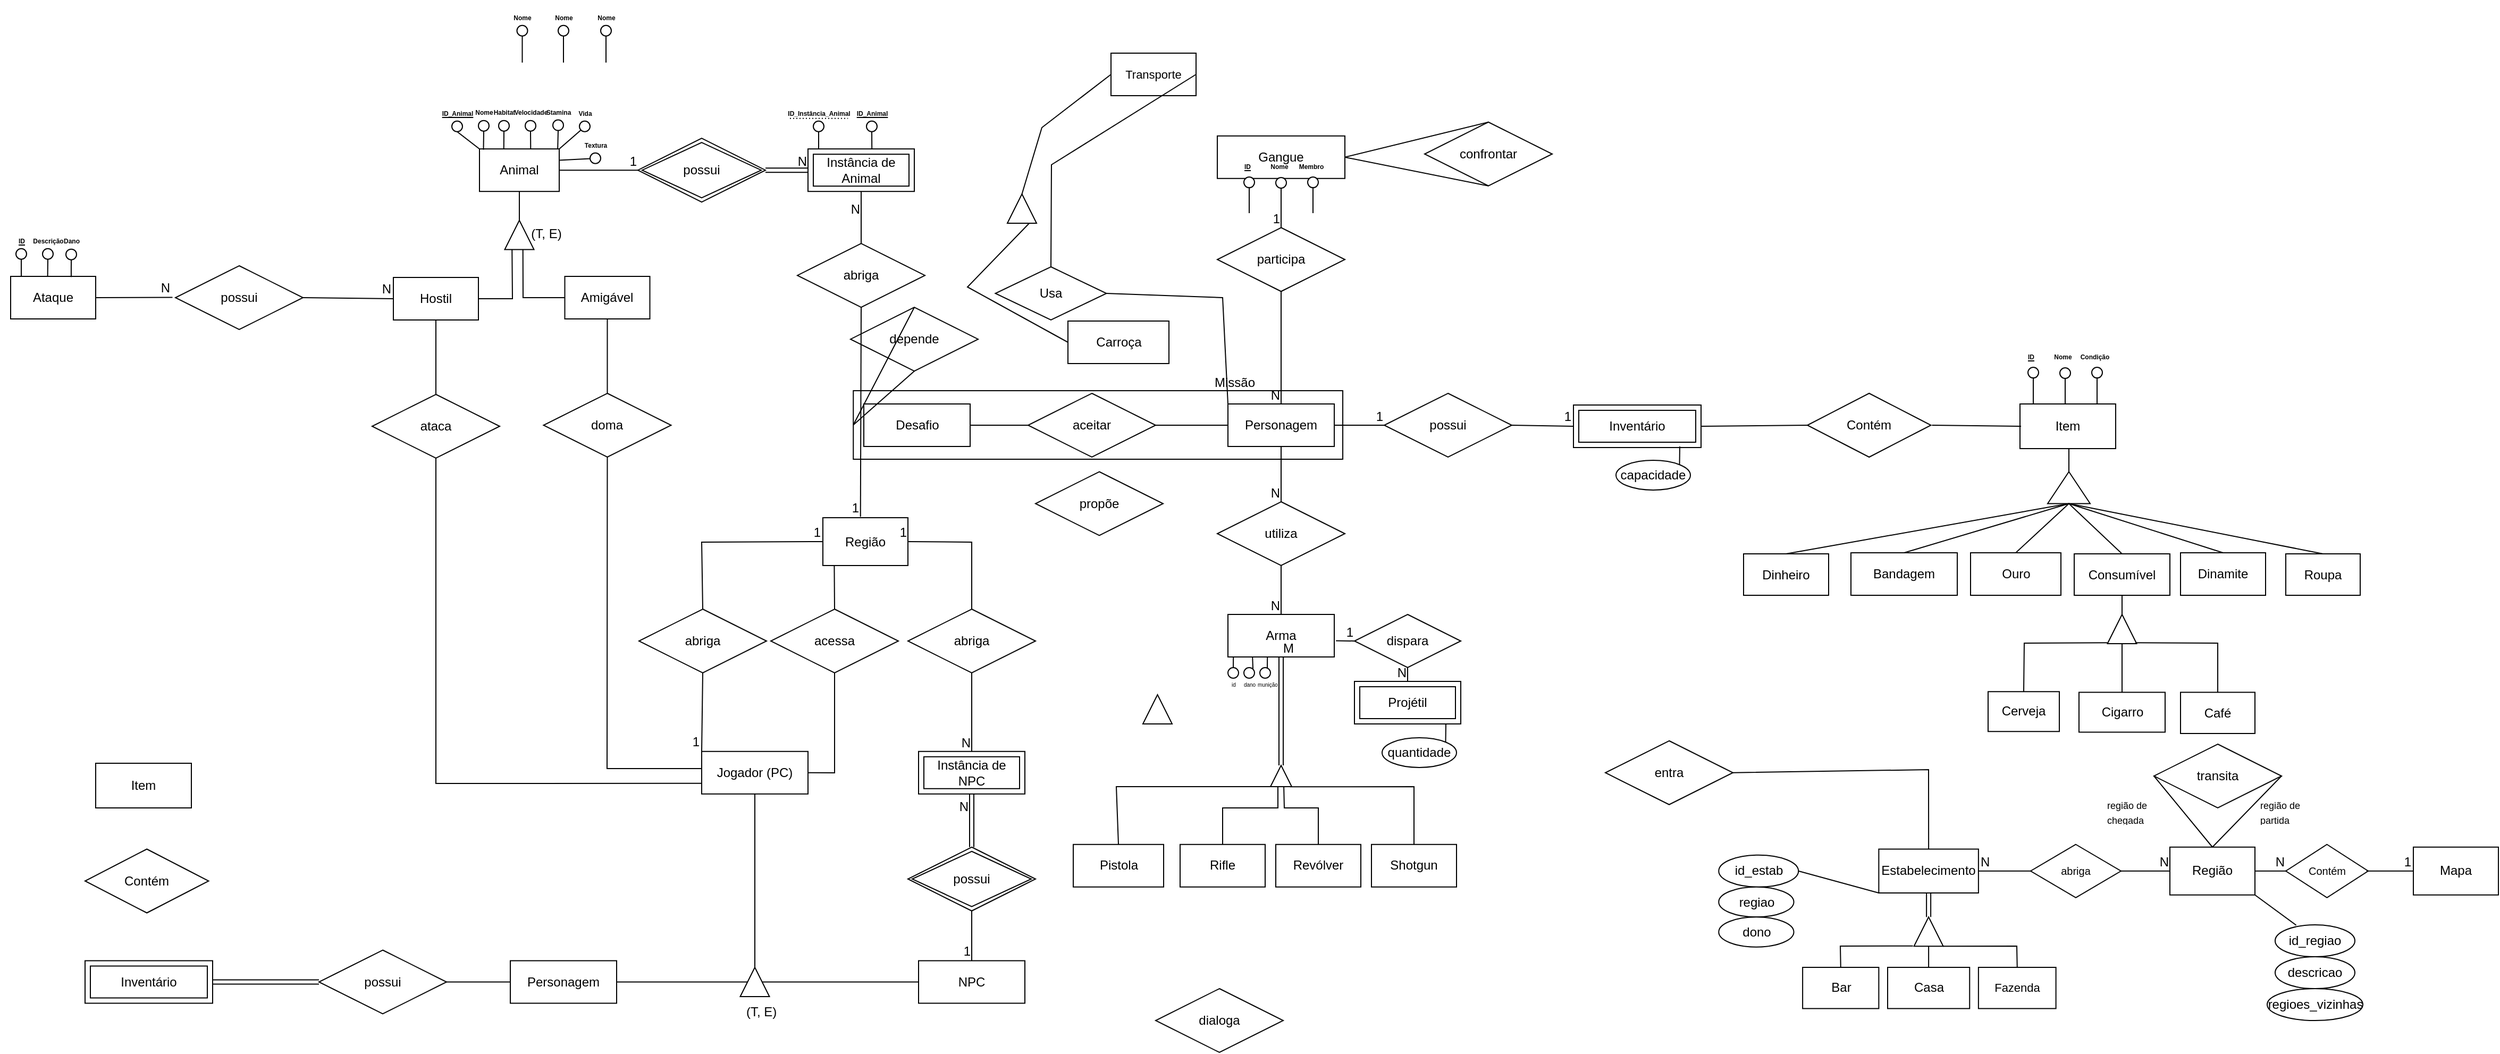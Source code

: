<mxfile version="24.2.7" type="github">
  <diagram id="R2lEEEUBdFMjLlhIrx00" name="Page-1">
    <mxGraphModel dx="2354" dy="1799" grid="1" gridSize="10" guides="1" tooltips="1" connect="1" arrows="1" fold="1" page="1" pageScale="1" pageWidth="850" pageHeight="1100" math="0" shadow="0" extFonts="Permanent Marker^https://fonts.googleapis.com/css?family=Permanent+Marker">
      <root>
        <mxCell id="0" />
        <mxCell id="1" parent="0" />
        <mxCell id="edTjm4dISCqz6r1TiSTo-98" value="" style="group" parent="1" connectable="0" vertex="1">
          <mxGeometry x="152.63" y="122" width="498.75" height="90" as="geometry" />
        </mxCell>
        <mxCell id="edTjm4dISCqz6r1TiSTo-96" value="" style="rounded=0;whiteSpace=wrap;html=1;" parent="edTjm4dISCqz6r1TiSTo-98" vertex="1">
          <mxGeometry y="25.522" width="460.385" height="64.478" as="geometry" />
        </mxCell>
        <mxCell id="edTjm4dISCqz6r1TiSTo-97" value="Missão" style="text;html=1;align=center;verticalAlign=middle;resizable=1;points=[];autosize=1;strokeColor=none;fillColor=none;movable=1;rotatable=1;deletable=1;editable=1;locked=0;connectable=1;" parent="edTjm4dISCqz6r1TiSTo-98" vertex="1">
          <mxGeometry x="328.748" y="2.52" width="60" height="30" as="geometry" />
        </mxCell>
        <mxCell id="PZfGzbShFNdAoiEEgzWy-10" value="Ouro" style="whiteSpace=wrap;html=1;" parent="1" vertex="1">
          <mxGeometry x="1203.5" y="300" width="85" height="40" as="geometry" />
        </mxCell>
        <mxCell id="PZfGzbShFNdAoiEEgzWy-12" value="Bandagem" style="whiteSpace=wrap;html=1;" parent="1" vertex="1">
          <mxGeometry x="1091" y="300" width="100" height="40" as="geometry" />
        </mxCell>
        <mxCell id="PZfGzbShFNdAoiEEgzWy-14" value="Dinamite" style="whiteSpace=wrap;html=1;" parent="1" vertex="1">
          <mxGeometry x="1401" y="300" width="80" height="40" as="geometry" />
        </mxCell>
        <mxCell id="MHSS6djbWjyrjED063CA-5" value="Carroça" style="whiteSpace=wrap;html=1;" parent="1" vertex="1">
          <mxGeometry x="354.51" y="82" width="95" height="40" as="geometry" />
        </mxCell>
        <mxCell id="MHSS6djbWjyrjED063CA-7" value="Item" style="whiteSpace=wrap;html=1;" parent="1" vertex="1">
          <mxGeometry x="1250" y="160" width="90" height="42" as="geometry" />
        </mxCell>
        <mxCell id="yV0FYIFKv9BxsQTMN04u-23" value="Dinheiro" style="whiteSpace=wrap;html=1;" parent="1" vertex="1">
          <mxGeometry x="990" y="301" width="80" height="39" as="geometry" />
        </mxCell>
        <mxCell id="MHSS6djbWjyrjED063CA-9" value="Consumível" style="whiteSpace=wrap;html=1;" parent="1" vertex="1">
          <mxGeometry x="1301" y="301" width="90" height="39" as="geometry" />
        </mxCell>
        <mxCell id="MHSS6djbWjyrjED063CA-10" value="Cigarro" style="whiteSpace=wrap;html=1;" parent="1" vertex="1">
          <mxGeometry x="1305.5" y="431.25" width="81" height="37.5" as="geometry" />
        </mxCell>
        <mxCell id="MHSS6djbWjyrjED063CA-12" value="Cerveja" style="whiteSpace=wrap;html=1;" parent="1" vertex="1">
          <mxGeometry x="1220" y="430.63" width="67" height="37.5" as="geometry" />
        </mxCell>
        <mxCell id="MHSS6djbWjyrjED063CA-13" value="Café" style="whiteSpace=wrap;html=1;" parent="1" vertex="1">
          <mxGeometry x="1401" y="431.25" width="70" height="38.75" as="geometry" />
        </mxCell>
        <mxCell id="MHSS6djbWjyrjED063CA-14" value="Animal" style="whiteSpace=wrap;html=1;" parent="1" vertex="1">
          <mxGeometry x="-199" y="-79.91" width="75" height="40" as="geometry" />
        </mxCell>
        <mxCell id="NFgqACAjN6bbBUPU2ulZ-4" value="Roupa" style="whiteSpace=wrap;html=1;" parent="1" vertex="1">
          <mxGeometry x="1500" y="301" width="70" height="39" as="geometry" />
        </mxCell>
        <mxCell id="edTjm4dISCqz6r1TiSTo-13" value="Inventário" style="shape=ext;margin=3;double=1;whiteSpace=wrap;html=1;align=center;" parent="1" vertex="1">
          <mxGeometry x="830" y="161" width="120" height="40" as="geometry" />
        </mxCell>
        <mxCell id="edTjm4dISCqz6r1TiSTo-19" value="Personagem" style="whiteSpace=wrap;html=1;align=center;" parent="1" vertex="1">
          <mxGeometry x="505" y="160" width="100" height="40" as="geometry" />
        </mxCell>
        <mxCell id="edTjm4dISCqz6r1TiSTo-20" value="possui" style="shape=rhombus;perimeter=rhombusPerimeter;whiteSpace=wrap;html=1;align=center;" parent="1" vertex="1">
          <mxGeometry x="652" y="150" width="120" height="60" as="geometry" />
        </mxCell>
        <mxCell id="edTjm4dISCqz6r1TiSTo-21" value="" style="endArrow=none;html=1;rounded=0;exitX=1;exitY=0.5;exitDx=0;exitDy=0;entryX=0;entryY=0.5;entryDx=0;entryDy=0;" parent="1" source="edTjm4dISCqz6r1TiSTo-19" target="edTjm4dISCqz6r1TiSTo-20" edge="1">
          <mxGeometry relative="1" as="geometry">
            <mxPoint x="700" y="170" as="sourcePoint" />
            <mxPoint x="860" y="170" as="targetPoint" />
          </mxGeometry>
        </mxCell>
        <mxCell id="edTjm4dISCqz6r1TiSTo-22" value="1" style="resizable=0;html=1;whiteSpace=wrap;align=right;verticalAlign=bottom;" parent="edTjm4dISCqz6r1TiSTo-21" connectable="0" vertex="1">
          <mxGeometry x="1" relative="1" as="geometry" />
        </mxCell>
        <mxCell id="edTjm4dISCqz6r1TiSTo-23" value="" style="endArrow=none;html=1;rounded=0;exitX=1;exitY=0.5;exitDx=0;exitDy=0;entryX=0;entryY=0.5;entryDx=0;entryDy=0;" parent="1" source="edTjm4dISCqz6r1TiSTo-20" target="edTjm4dISCqz6r1TiSTo-13" edge="1">
          <mxGeometry relative="1" as="geometry">
            <mxPoint x="830" y="170" as="sourcePoint" />
            <mxPoint x="990" y="170" as="targetPoint" />
          </mxGeometry>
        </mxCell>
        <mxCell id="edTjm4dISCqz6r1TiSTo-24" value="1" style="resizable=0;html=1;whiteSpace=wrap;align=right;verticalAlign=bottom;" parent="edTjm4dISCqz6r1TiSTo-23" connectable="0" vertex="1">
          <mxGeometry x="1" relative="1" as="geometry" />
        </mxCell>
        <mxCell id="W9NuQ4Psg400-CG8Jt55-5" value="&lt;font style=&quot;font-size: 11px;&quot;&gt;Transporte&lt;/font&gt;" style="whiteSpace=wrap;html=1;align=center;" parent="1" vertex="1">
          <mxGeometry x="395" y="-170" width="80" height="40" as="geometry" />
        </mxCell>
        <mxCell id="edTjm4dISCqz6r1TiSTo-25" value="Gangue" style="whiteSpace=wrap;html=1;align=center;" parent="1" vertex="1">
          <mxGeometry x="495" y="-92.12" width="120" height="40" as="geometry" />
        </mxCell>
        <mxCell id="edTjm4dISCqz6r1TiSTo-26" value="participa" style="shape=rhombus;perimeter=rhombusPerimeter;whiteSpace=wrap;html=1;align=center;" parent="1" vertex="1">
          <mxGeometry x="495" y="-5.87" width="120" height="60" as="geometry" />
        </mxCell>
        <mxCell id="edTjm4dISCqz6r1TiSTo-35" value="" style="endArrow=none;html=1;rounded=0;exitX=0.5;exitY=1;exitDx=0;exitDy=0;entryX=0.5;entryY=0;entryDx=0;entryDy=0;" parent="1" source="edTjm4dISCqz6r1TiSTo-26" target="edTjm4dISCqz6r1TiSTo-19" edge="1">
          <mxGeometry relative="1" as="geometry">
            <mxPoint x="720" y="110" as="sourcePoint" />
            <mxPoint x="880" y="110" as="targetPoint" />
          </mxGeometry>
        </mxCell>
        <mxCell id="edTjm4dISCqz6r1TiSTo-36" value="N" style="resizable=0;html=1;whiteSpace=wrap;align=right;verticalAlign=bottom;" parent="edTjm4dISCqz6r1TiSTo-35" connectable="0" vertex="1">
          <mxGeometry x="1" relative="1" as="geometry" />
        </mxCell>
        <mxCell id="edTjm4dISCqz6r1TiSTo-37" value="" style="endArrow=none;html=1;rounded=0;exitX=0.5;exitY=1;exitDx=0;exitDy=0;entryX=0.5;entryY=0;entryDx=0;entryDy=0;" parent="1" source="edTjm4dISCqz6r1TiSTo-25" target="edTjm4dISCqz6r1TiSTo-26" edge="1">
          <mxGeometry relative="1" as="geometry">
            <mxPoint x="690" y="-70" as="sourcePoint" />
            <mxPoint x="850" y="-70" as="targetPoint" />
          </mxGeometry>
        </mxCell>
        <mxCell id="edTjm4dISCqz6r1TiSTo-38" value="1" style="resizable=0;html=1;whiteSpace=wrap;align=right;verticalAlign=bottom;" parent="edTjm4dISCqz6r1TiSTo-37" connectable="0" vertex="1">
          <mxGeometry x="1" relative="1" as="geometry" />
        </mxCell>
        <mxCell id="7i5WLGqGZnLkVZAE3K9o-4" value="&lt;font style=&quot;font-size: 10px;&quot;&gt;Contém&lt;/font&gt;" style="shape=rhombus;perimeter=rhombusPerimeter;whiteSpace=wrap;html=1;align=center;" parent="1" vertex="1">
          <mxGeometry x="1500" y="574.38" width="77.5" height="50" as="geometry" />
        </mxCell>
        <mxCell id="edTjm4dISCqz6r1TiSTo-55" value="Jogador (PC)" style="whiteSpace=wrap;html=1;align=center;" parent="1" vertex="1">
          <mxGeometry x="10" y="486.88" width="100" height="40" as="geometry" />
        </mxCell>
        <mxCell id="edTjm4dISCqz6r1TiSTo-56" value="NPC" style="whiteSpace=wrap;html=1;align=center;" parent="1" vertex="1">
          <mxGeometry x="214" y="683.75" width="100" height="40" as="geometry" />
        </mxCell>
        <mxCell id="7i5WLGqGZnLkVZAE3K9o-9" value="" style="endArrow=none;html=1;rounded=0;entryX=0.5;entryY=1;entryDx=0;entryDy=0;exitX=1;exitY=0.5;exitDx=0;exitDy=0;" parent="1" source="zVHzj3ecezakpNuDU_De-9" target="MHSS6djbWjyrjED063CA-14" edge="1">
          <mxGeometry width="50" height="50" relative="1" as="geometry">
            <mxPoint x="-143.75" y="-25.87" as="sourcePoint" />
            <mxPoint x="-58.75" y="-75.87" as="targetPoint" />
          </mxGeometry>
        </mxCell>
        <mxCell id="edTjm4dISCqz6r1TiSTo-70" value="" style="endArrow=none;html=1;rounded=0;exitX=0.5;exitY=0;exitDx=0;exitDy=0;entryX=0;entryY=0.25;entryDx=0;entryDy=0;" parent="1" source="edTjm4dISCqz6r1TiSTo-52" target="edTjm4dISCqz6r1TiSTo-68" edge="1">
          <mxGeometry width="50" height="50" relative="1" as="geometry">
            <mxPoint x="527.5" y="501" as="sourcePoint" />
            <mxPoint x="545" y="460" as="targetPoint" />
            <Array as="points">
              <mxPoint x="400" y="520" />
            </Array>
          </mxGeometry>
        </mxCell>
        <mxCell id="edTjm4dISCqz6r1TiSTo-77" value="utiliza" style="shape=rhombus;perimeter=rhombusPerimeter;whiteSpace=wrap;html=1;align=center;" parent="1" vertex="1">
          <mxGeometry x="495" y="252" width="120" height="60" as="geometry" />
        </mxCell>
        <mxCell id="edTjm4dISCqz6r1TiSTo-78" value="" style="endArrow=none;html=1;rounded=0;exitX=0.5;exitY=1;exitDx=0;exitDy=0;entryX=0.5;entryY=0;entryDx=0;entryDy=0;" parent="1" source="edTjm4dISCqz6r1TiSTo-19" target="edTjm4dISCqz6r1TiSTo-77" edge="1">
          <mxGeometry relative="1" as="geometry">
            <mxPoint x="760" y="350" as="sourcePoint" />
            <mxPoint x="920" y="350" as="targetPoint" />
          </mxGeometry>
        </mxCell>
        <mxCell id="edTjm4dISCqz6r1TiSTo-79" value="N" style="resizable=0;html=1;whiteSpace=wrap;align=right;verticalAlign=bottom;" parent="edTjm4dISCqz6r1TiSTo-78" connectable="0" vertex="1">
          <mxGeometry x="1" relative="1" as="geometry" />
        </mxCell>
        <mxCell id="edTjm4dISCqz6r1TiSTo-80" value="" style="endArrow=none;html=1;rounded=0;exitX=0.5;exitY=1;exitDx=0;exitDy=0;entryX=0.5;entryY=0;entryDx=0;entryDy=0;" parent="1" source="edTjm4dISCqz6r1TiSTo-77" target="edTjm4dISCqz6r1TiSTo-39" edge="1">
          <mxGeometry relative="1" as="geometry">
            <mxPoint x="640" y="500" as="sourcePoint" />
            <mxPoint x="800" y="500" as="targetPoint" />
          </mxGeometry>
        </mxCell>
        <mxCell id="edTjm4dISCqz6r1TiSTo-81" value="N" style="resizable=0;html=1;whiteSpace=wrap;align=right;verticalAlign=bottom;" parent="edTjm4dISCqz6r1TiSTo-80" connectable="0" vertex="1">
          <mxGeometry x="1" relative="1" as="geometry" />
        </mxCell>
        <mxCell id="edTjm4dISCqz6r1TiSTo-88" value="confrontar" style="shape=rhombus;perimeter=rhombusPerimeter;whiteSpace=wrap;html=1;align=center;" parent="1" vertex="1">
          <mxGeometry x="690" y="-105.13" width="120" height="60" as="geometry" />
        </mxCell>
        <mxCell id="edTjm4dISCqz6r1TiSTo-89" value="" style="endArrow=none;html=1;rounded=0;exitX=1;exitY=0.5;exitDx=0;exitDy=0;entryX=0.5;entryY=0;entryDx=0;entryDy=0;" parent="1" source="edTjm4dISCqz6r1TiSTo-25" target="edTjm4dISCqz6r1TiSTo-88" edge="1">
          <mxGeometry relative="1" as="geometry">
            <mxPoint x="700" y="-140" as="sourcePoint" />
            <mxPoint x="860" y="-140" as="targetPoint" />
          </mxGeometry>
        </mxCell>
        <mxCell id="W9NuQ4Psg400-CG8Jt55-1" value="Mapa" style="whiteSpace=wrap;html=1;align=center;" parent="1" vertex="1">
          <mxGeometry x="1620" y="576.88" width="80" height="45" as="geometry" />
        </mxCell>
        <mxCell id="7i5WLGqGZnLkVZAE3K9o-7" value="&lt;font style=&quot;font-size: 10px;&quot;&gt;abriga&lt;/font&gt;" style="shape=rhombus;perimeter=rhombusPerimeter;whiteSpace=wrap;html=1;align=center;" parent="1" vertex="1">
          <mxGeometry x="1260" y="574.38" width="85" height="50" as="geometry" />
        </mxCell>
        <mxCell id="edTjm4dISCqz6r1TiSTo-90" value="" style="endArrow=none;html=1;rounded=0;exitX=1;exitY=0.5;exitDx=0;exitDy=0;entryX=0.5;entryY=1;entryDx=0;entryDy=0;" parent="1" source="edTjm4dISCqz6r1TiSTo-25" target="edTjm4dISCqz6r1TiSTo-88" edge="1">
          <mxGeometry relative="1" as="geometry">
            <mxPoint x="690" y="-160" as="sourcePoint" />
            <mxPoint x="850" y="-160" as="targetPoint" />
          </mxGeometry>
        </mxCell>
        <mxCell id="edTjm4dISCqz6r1TiSTo-91" value="Desafio" style="whiteSpace=wrap;html=1;align=center;" parent="1" vertex="1">
          <mxGeometry x="162.5" y="160" width="100" height="40" as="geometry" />
        </mxCell>
        <mxCell id="edTjm4dISCqz6r1TiSTo-93" value="aceitar" style="shape=rhombus;perimeter=rhombusPerimeter;whiteSpace=wrap;html=1;align=center;" parent="1" vertex="1">
          <mxGeometry x="317" y="150" width="120" height="60" as="geometry" />
        </mxCell>
        <mxCell id="edTjm4dISCqz6r1TiSTo-94" value="" style="endArrow=none;html=1;rounded=0;exitX=1;exitY=0.5;exitDx=0;exitDy=0;entryX=0;entryY=0.5;entryDx=0;entryDy=0;" parent="1" source="edTjm4dISCqz6r1TiSTo-93" target="edTjm4dISCqz6r1TiSTo-19" edge="1">
          <mxGeometry relative="1" as="geometry">
            <mxPoint x="420" y="250" as="sourcePoint" />
            <mxPoint x="580" y="250" as="targetPoint" />
          </mxGeometry>
        </mxCell>
        <mxCell id="edTjm4dISCqz6r1TiSTo-95" value="" style="endArrow=none;html=1;rounded=0;exitX=1;exitY=0.5;exitDx=0;exitDy=0;entryX=0;entryY=0.5;entryDx=0;entryDy=0;" parent="1" source="edTjm4dISCqz6r1TiSTo-91" target="edTjm4dISCqz6r1TiSTo-93" edge="1">
          <mxGeometry relative="1" as="geometry">
            <mxPoint x="290" y="290" as="sourcePoint" />
            <mxPoint x="450" y="290" as="targetPoint" />
          </mxGeometry>
        </mxCell>
        <mxCell id="edTjm4dISCqz6r1TiSTo-101" value="depende" style="shape=rhombus;perimeter=rhombusPerimeter;whiteSpace=wrap;html=1;align=center;" parent="1" vertex="1">
          <mxGeometry x="150" y="69.09" width="120" height="60" as="geometry" />
        </mxCell>
        <mxCell id="edTjm4dISCqz6r1TiSTo-102" value="" style="endArrow=none;html=1;rounded=0;entryX=0;entryY=0.5;entryDx=0;entryDy=0;exitX=0.5;exitY=0;exitDx=0;exitDy=0;" parent="1" source="edTjm4dISCqz6r1TiSTo-101" target="edTjm4dISCqz6r1TiSTo-96" edge="1">
          <mxGeometry relative="1" as="geometry">
            <mxPoint x="30" y="110" as="sourcePoint" />
            <mxPoint x="190" y="110" as="targetPoint" />
          </mxGeometry>
        </mxCell>
        <mxCell id="edTjm4dISCqz6r1TiSTo-103" value="" style="endArrow=none;html=1;rounded=0;exitX=0.5;exitY=1;exitDx=0;exitDy=0;entryX=0;entryY=0.5;entryDx=0;entryDy=0;" parent="1" source="edTjm4dISCqz6r1TiSTo-101" target="edTjm4dISCqz6r1TiSTo-96" edge="1">
          <mxGeometry relative="1" as="geometry">
            <mxPoint x="50" y="240" as="sourcePoint" />
            <mxPoint x="210" y="240" as="targetPoint" />
          </mxGeometry>
        </mxCell>
        <mxCell id="zrA66kBHLIKpK4oijakD-1" value="Contém" style="shape=rhombus;perimeter=rhombusPerimeter;whiteSpace=wrap;html=1;align=center;" parent="1" vertex="1">
          <mxGeometry x="1050" y="150" width="116.25" height="60" as="geometry" />
        </mxCell>
        <mxCell id="edTjm4dISCqz6r1TiSTo-104" value="dialoga" style="shape=rhombus;perimeter=rhombusPerimeter;whiteSpace=wrap;html=1;align=center;" parent="1" vertex="1">
          <mxGeometry x="437" y="710" width="120" height="60" as="geometry" />
        </mxCell>
        <mxCell id="zrA66kBHLIKpK4oijakD-2" value="" style="endArrow=none;html=1;rounded=0;exitX=1;exitY=0.5;exitDx=0;exitDy=0;entryX=0;entryY=0.5;entryDx=0;entryDy=0;" parent="1" source="edTjm4dISCqz6r1TiSTo-13" target="zrA66kBHLIKpK4oijakD-1" edge="1">
          <mxGeometry relative="1" as="geometry">
            <mxPoint x="1090" y="270" as="sourcePoint" />
            <mxPoint x="1250" y="270" as="targetPoint" />
          </mxGeometry>
        </mxCell>
        <mxCell id="zrA66kBHLIKpK4oijakD-3" value="" style="endArrow=none;html=1;rounded=0;entryX=0;entryY=0.5;entryDx=0;entryDy=0;exitX=1;exitY=0.5;exitDx=0;exitDy=0;" parent="1" edge="1">
          <mxGeometry relative="1" as="geometry">
            <mxPoint x="1167.25" y="180" as="sourcePoint" />
            <mxPoint x="1251" y="181" as="targetPoint" />
          </mxGeometry>
        </mxCell>
        <mxCell id="zrA66kBHLIKpK4oijakD-4" value="" style="endArrow=none;html=1;rounded=0;entryX=0.5;entryY=1;entryDx=0;entryDy=0;" parent="1" edge="1">
          <mxGeometry relative="1" as="geometry">
            <mxPoint x="1296" y="230" as="sourcePoint" />
            <mxPoint x="1296" y="202" as="targetPoint" />
          </mxGeometry>
        </mxCell>
        <mxCell id="zrA66kBHLIKpK4oijakD-5" value="" style="triangle;whiteSpace=wrap;html=1;direction=north;" parent="1" vertex="1">
          <mxGeometry x="1276" y="223.75" width="40" height="30" as="geometry" />
        </mxCell>
        <mxCell id="edTjm4dISCqz6r1TiSTo-109" value="propõe" style="shape=rhombus;perimeter=rhombusPerimeter;whiteSpace=wrap;html=1;align=center;" parent="1" vertex="1">
          <mxGeometry x="324" y="223.75" width="120" height="60" as="geometry" />
        </mxCell>
        <mxCell id="zrA66kBHLIKpK4oijakD-6" value="" style="endArrow=none;html=1;rounded=0;entryX=0;entryY=0.5;entryDx=0;entryDy=0;exitX=0.5;exitY=0;exitDx=0;exitDy=0;" parent="1" source="PZfGzbShFNdAoiEEgzWy-12" target="zrA66kBHLIKpK4oijakD-5" edge="1">
          <mxGeometry width="50" height="50" relative="1" as="geometry">
            <mxPoint x="1241" y="310" as="sourcePoint" />
            <mxPoint x="1291" y="260" as="targetPoint" />
          </mxGeometry>
        </mxCell>
        <mxCell id="zrA66kBHLIKpK4oijakD-7" value="" style="endArrow=none;html=1;rounded=0;entryX=0;entryY=0.5;entryDx=0;entryDy=0;exitX=0.5;exitY=0;exitDx=0;exitDy=0;" parent="1" source="PZfGzbShFNdAoiEEgzWy-10" target="zrA66kBHLIKpK4oijakD-5" edge="1">
          <mxGeometry width="50" height="50" relative="1" as="geometry">
            <mxPoint x="1241" y="310" as="sourcePoint" />
            <mxPoint x="1291" y="260" as="targetPoint" />
          </mxGeometry>
        </mxCell>
        <mxCell id="zrA66kBHLIKpK4oijakD-8" value="" style="endArrow=none;html=1;rounded=0;entryX=0;entryY=0.5;entryDx=0;entryDy=0;exitX=0.5;exitY=0;exitDx=0;exitDy=0;" parent="1" source="MHSS6djbWjyrjED063CA-9" target="zrA66kBHLIKpK4oijakD-5" edge="1">
          <mxGeometry width="50" height="50" relative="1" as="geometry">
            <mxPoint x="1241" y="310" as="sourcePoint" />
            <mxPoint x="1291" y="260" as="targetPoint" />
          </mxGeometry>
        </mxCell>
        <mxCell id="zrA66kBHLIKpK4oijakD-9" value="" style="endArrow=none;html=1;rounded=0;entryX=0;entryY=0.5;entryDx=0;entryDy=0;exitX=0.5;exitY=0;exitDx=0;exitDy=0;" parent="1" source="PZfGzbShFNdAoiEEgzWy-14" target="zrA66kBHLIKpK4oijakD-5" edge="1">
          <mxGeometry width="50" height="50" relative="1" as="geometry">
            <mxPoint x="1241" y="310" as="sourcePoint" />
            <mxPoint x="1291" y="260" as="targetPoint" />
          </mxGeometry>
        </mxCell>
        <mxCell id="zrA66kBHLIKpK4oijakD-11" value="" style="endArrow=none;html=1;rounded=0;entryX=0.5;entryY=1;entryDx=0;entryDy=0;exitX=1;exitY=0.5;exitDx=0;exitDy=0;" parent="1" source="zVHzj3ecezakpNuDU_De-4" target="MHSS6djbWjyrjED063CA-9" edge="1">
          <mxGeometry width="50" height="50" relative="1" as="geometry">
            <mxPoint x="1241" y="450" as="sourcePoint" />
            <mxPoint x="1291" y="400" as="targetPoint" />
          </mxGeometry>
        </mxCell>
        <mxCell id="zrA66kBHLIKpK4oijakD-12" value="" style="endArrow=none;html=1;rounded=0;entryX=0.032;entryY=0.003;entryDx=0;entryDy=0;exitX=0.5;exitY=0;exitDx=0;exitDy=0;entryPerimeter=0;" parent="1" source="MHSS6djbWjyrjED063CA-12" target="zVHzj3ecezakpNuDU_De-4" edge="1">
          <mxGeometry width="50" height="50" relative="1" as="geometry">
            <mxPoint x="1241" y="450" as="sourcePoint" />
            <mxPoint x="1353" y="390" as="targetPoint" />
            <Array as="points">
              <mxPoint x="1254" y="385" />
            </Array>
          </mxGeometry>
        </mxCell>
        <mxCell id="zrA66kBHLIKpK4oijakD-13" value="" style="endArrow=none;html=1;rounded=0;entryX=0;entryY=0.5;entryDx=0;entryDy=0;exitX=0.5;exitY=0;exitDx=0;exitDy=0;" parent="1" source="MHSS6djbWjyrjED063CA-10" target="zVHzj3ecezakpNuDU_De-4" edge="1">
          <mxGeometry width="50" height="50" relative="1" as="geometry">
            <mxPoint x="1241" y="450" as="sourcePoint" />
            <mxPoint x="1353" y="390" as="targetPoint" />
          </mxGeometry>
        </mxCell>
        <mxCell id="zrA66kBHLIKpK4oijakD-15" value="" style="endArrow=none;html=1;rounded=0;exitX=0.5;exitY=0;exitDx=0;exitDy=0;entryX=0;entryY=0.5;entryDx=0;entryDy=0;" parent="1" source="yV0FYIFKv9BxsQTMN04u-23" target="zrA66kBHLIKpK4oijakD-5" edge="1">
          <mxGeometry width="50" height="50" relative="1" as="geometry">
            <mxPoint x="1220" y="410" as="sourcePoint" />
            <mxPoint x="1290" y="260" as="targetPoint" />
          </mxGeometry>
        </mxCell>
        <mxCell id="zrA66kBHLIKpK4oijakD-16" value="" style="endArrow=none;html=1;rounded=0;entryX=0;entryY=0.5;entryDx=0;entryDy=0;exitX=0.5;exitY=0;exitDx=0;exitDy=0;" parent="1" source="NFgqACAjN6bbBUPU2ulZ-4" target="zrA66kBHLIKpK4oijakD-5" edge="1">
          <mxGeometry width="50" height="50" relative="1" as="geometry">
            <mxPoint x="1220" y="380" as="sourcePoint" />
            <mxPoint x="1270" y="330" as="targetPoint" />
          </mxGeometry>
        </mxCell>
        <mxCell id="b3Ur7yH1-Dam76R3y_Zk-6" value="entra" style="shape=rhombus;perimeter=rhombusPerimeter;whiteSpace=wrap;html=1;align=center;" parent="1" vertex="1">
          <mxGeometry x="860" y="476.88" width="120" height="60" as="geometry" />
        </mxCell>
        <mxCell id="b3Ur7yH1-Dam76R3y_Zk-11" value="" style="endArrow=none;html=1;rounded=0;exitX=1;exitY=0.5;exitDx=0;exitDy=0;entryX=0;entryY=0.5;entryDx=0;entryDy=0;" parent="1" source="b3Ur7yH1-Dam76R3y_Zk-6" target="W9NuQ4Psg400-CG8Jt55-6" edge="1">
          <mxGeometry relative="1" as="geometry">
            <mxPoint x="870" y="530" as="sourcePoint" />
            <mxPoint x="1030" y="530" as="targetPoint" />
            <Array as="points">
              <mxPoint x="1164" y="504" />
            </Array>
          </mxGeometry>
        </mxCell>
        <mxCell id="Ky1s-9VHa98eXEHkMGNm-3" value="" style="group" parent="1" connectable="0" vertex="1">
          <mxGeometry x="395" y="358" width="345" height="164.5" as="geometry" />
        </mxCell>
        <mxCell id="edTjm4dISCqz6r1TiSTo-39" value="Arma" style="whiteSpace=wrap;html=1;align=center;" parent="Ky1s-9VHa98eXEHkMGNm-3" vertex="1">
          <mxGeometry x="110" width="100" height="40" as="geometry" />
        </mxCell>
        <mxCell id="edTjm4dISCqz6r1TiSTo-42" value="Projétil" style="shape=ext;margin=3;double=1;whiteSpace=wrap;html=1;align=center;" parent="Ky1s-9VHa98eXEHkMGNm-3" vertex="1">
          <mxGeometry x="229" y="63" width="100" height="40" as="geometry" />
        </mxCell>
        <mxCell id="edTjm4dISCqz6r1TiSTo-43" value="dispara" style="shape=rhombus;perimeter=rhombusPerimeter;whiteSpace=wrap;html=1;align=center;" parent="Ky1s-9VHa98eXEHkMGNm-3" vertex="1">
          <mxGeometry x="229" width="100" height="50" as="geometry" />
        </mxCell>
        <mxCell id="edTjm4dISCqz6r1TiSTo-68" value="" style="triangle;whiteSpace=wrap;html=1;direction=north;" parent="Ky1s-9VHa98eXEHkMGNm-3" vertex="1">
          <mxGeometry x="150" y="142" width="20" height="20" as="geometry" />
        </mxCell>
        <mxCell id="edTjm4dISCqz6r1TiSTo-47" value="" style="endArrow=none;html=1;rounded=0;exitX=1.016;exitY=0.618;exitDx=0;exitDy=0;exitPerimeter=0;entryX=0;entryY=0.5;entryDx=0;entryDy=0;" parent="Ky1s-9VHa98eXEHkMGNm-3" source="edTjm4dISCqz6r1TiSTo-39" target="edTjm4dISCqz6r1TiSTo-43" edge="1">
          <mxGeometry relative="1" as="geometry">
            <mxPoint x="565" y="302" as="sourcePoint" />
            <mxPoint x="725" y="302" as="targetPoint" />
          </mxGeometry>
        </mxCell>
        <mxCell id="edTjm4dISCqz6r1TiSTo-48" value="1" style="resizable=0;html=1;whiteSpace=wrap;align=right;verticalAlign=bottom;" parent="edTjm4dISCqz6r1TiSTo-47" connectable="0" vertex="1">
          <mxGeometry x="1" relative="1" as="geometry" />
        </mxCell>
        <mxCell id="edTjm4dISCqz6r1TiSTo-49" value="" style="endArrow=none;html=1;rounded=0;exitX=0.5;exitY=1;exitDx=0;exitDy=0;entryX=0.5;entryY=0;entryDx=0;entryDy=0;" parent="Ky1s-9VHa98eXEHkMGNm-3" source="edTjm4dISCqz6r1TiSTo-43" target="edTjm4dISCqz6r1TiSTo-42" edge="1">
          <mxGeometry relative="1" as="geometry">
            <mxPoint x="525" y="282" as="sourcePoint" />
            <mxPoint x="685" y="282" as="targetPoint" />
          </mxGeometry>
        </mxCell>
        <mxCell id="edTjm4dISCqz6r1TiSTo-50" value="N" style="resizable=0;html=1;whiteSpace=wrap;align=right;verticalAlign=bottom;" parent="edTjm4dISCqz6r1TiSTo-49" connectable="0" vertex="1">
          <mxGeometry x="1" relative="1" as="geometry" />
        </mxCell>
        <mxCell id="Y3QKmGrY4lN9iiHL7ZVx-9" style="edgeStyle=none;curved=1;rounded=0;orthogonalLoop=1;jettySize=auto;html=1;exitX=0.5;exitY=1;exitDx=0;exitDy=0;fontSize=12;startSize=8;endSize=8;" parent="Ky1s-9VHa98eXEHkMGNm-3" edge="1">
          <mxGeometry relative="1" as="geometry">
            <mxPoint x="40" y="28" as="sourcePoint" />
            <mxPoint x="40" y="28" as="targetPoint" />
          </mxGeometry>
        </mxCell>
        <mxCell id="Y3QKmGrY4lN9iiHL7ZVx-12" value="" style="shape=link;html=1;rounded=0;fontSize=12;startSize=8;endSize=8;curved=1;exitX=0.5;exitY=1;exitDx=0;exitDy=0;entryX=1;entryY=0.5;entryDx=0;entryDy=0;" parent="Ky1s-9VHa98eXEHkMGNm-3" source="edTjm4dISCqz6r1TiSTo-39" target="edTjm4dISCqz6r1TiSTo-68" edge="1">
          <mxGeometry relative="1" as="geometry">
            <mxPoint x="95" y="292" as="sourcePoint" />
            <mxPoint x="205" y="292" as="targetPoint" />
          </mxGeometry>
        </mxCell>
        <mxCell id="Y3QKmGrY4lN9iiHL7ZVx-13" value="M" style="resizable=0;html=1;whiteSpace=wrap;align=left;verticalAlign=bottom;" parent="Y3QKmGrY4lN9iiHL7ZVx-12" connectable="0" vertex="1">
          <mxGeometry x="-1" relative="1" as="geometry" />
        </mxCell>
        <mxCell id="Y3QKmGrY4lN9iiHL7ZVx-42" value="quantidade" style="ellipse;whiteSpace=wrap;html=1;align=center;" parent="Ky1s-9VHa98eXEHkMGNm-3" vertex="1">
          <mxGeometry x="255" y="116" width="70" height="28" as="geometry" />
        </mxCell>
        <mxCell id="Y3QKmGrY4lN9iiHL7ZVx-43" value="" style="endArrow=none;html=1;rounded=0;fontSize=12;startSize=8;endSize=8;curved=1;entryX=0.25;entryY=1;entryDx=0;entryDy=0;exitX=1;exitY=0;exitDx=0;exitDy=0;" parent="Ky1s-9VHa98eXEHkMGNm-3" source="Y3QKmGrY4lN9iiHL7ZVx-42" edge="1">
          <mxGeometry relative="1" as="geometry">
            <mxPoint x="315" y="125" as="sourcePoint" />
            <mxPoint x="315" y="103" as="targetPoint" />
          </mxGeometry>
        </mxCell>
        <mxCell id="8EMlETkR0a2YjbYyCxlA-3" value="" style="endArrow=none;html=1;rounded=0;entryX=0.371;entryY=1;entryDx=0;entryDy=0;entryPerimeter=0;" parent="Ky1s-9VHa98eXEHkMGNm-3" target="edTjm4dISCqz6r1TiSTo-39" edge="1">
          <mxGeometry width="50" height="50" relative="1" as="geometry">
            <mxPoint x="147" y="52" as="sourcePoint" />
            <mxPoint y="99" as="targetPoint" />
          </mxGeometry>
        </mxCell>
        <mxCell id="8EMlETkR0a2YjbYyCxlA-4" value="" style="ellipse;whiteSpace=wrap;html=1;" parent="Ky1s-9VHa98eXEHkMGNm-3" vertex="1">
          <mxGeometry x="140" y="50" width="10" height="10" as="geometry" />
        </mxCell>
        <mxCell id="8EMlETkR0a2YjbYyCxlA-10" value="" style="endArrow=none;html=1;rounded=0;entryX=0.231;entryY=1;entryDx=0;entryDy=0;exitX=1;exitY=0;exitDx=0;exitDy=0;entryPerimeter=0;" parent="Ky1s-9VHa98eXEHkMGNm-3" source="8EMlETkR0a2YjbYyCxlA-11" target="edTjm4dISCqz6r1TiSTo-39" edge="1">
          <mxGeometry width="50" height="50" relative="1" as="geometry">
            <mxPoint x="117" y="52" as="sourcePoint" />
            <mxPoint x="117" y="40" as="targetPoint" />
          </mxGeometry>
        </mxCell>
        <mxCell id="8EMlETkR0a2YjbYyCxlA-11" value="" style="ellipse;whiteSpace=wrap;html=1;" parent="Ky1s-9VHa98eXEHkMGNm-3" vertex="1">
          <mxGeometry x="125" y="50" width="10" height="10" as="geometry" />
        </mxCell>
        <mxCell id="8EMlETkR0a2YjbYyCxlA-13" value="" style="ellipse;whiteSpace=wrap;html=1;" parent="Ky1s-9VHa98eXEHkMGNm-3" vertex="1">
          <mxGeometry x="110" y="50" width="10" height="10" as="geometry" />
        </mxCell>
        <mxCell id="8EMlETkR0a2YjbYyCxlA-14" value="" style="endArrow=none;html=1;rounded=0;entryX=0.051;entryY=0.993;entryDx=0;entryDy=0;entryPerimeter=0;" parent="Ky1s-9VHa98eXEHkMGNm-3" source="8EMlETkR0a2YjbYyCxlA-13" target="edTjm4dISCqz6r1TiSTo-39" edge="1">
          <mxGeometry width="50" height="50" relative="1" as="geometry">
            <mxPoint x="95" y="40" as="sourcePoint" />
            <mxPoint x="115" y="42" as="targetPoint" />
          </mxGeometry>
        </mxCell>
        <mxCell id="8EMlETkR0a2YjbYyCxlA-18" value="id" style="text;html=1;align=center;verticalAlign=middle;whiteSpace=wrap;rounded=0;fontSize=5;" parent="Ky1s-9VHa98eXEHkMGNm-3" vertex="1">
          <mxGeometry x="107.5" y="60" width="15" height="10" as="geometry" />
        </mxCell>
        <mxCell id="8EMlETkR0a2YjbYyCxlA-19" value="dano" style="text;html=1;align=center;verticalAlign=middle;whiteSpace=wrap;rounded=0;fontSize=5;" parent="Ky1s-9VHa98eXEHkMGNm-3" vertex="1">
          <mxGeometry x="122.5" y="60" width="15" height="10" as="geometry" />
        </mxCell>
        <mxCell id="8EMlETkR0a2YjbYyCxlA-20" value="munição" style="text;html=1;align=center;verticalAlign=middle;whiteSpace=wrap;rounded=0;fontSize=5;" parent="Ky1s-9VHa98eXEHkMGNm-3" vertex="1">
          <mxGeometry x="140" y="60" width="15" height="10" as="geometry" />
        </mxCell>
        <mxCell id="z2NVu-qd8Vl8eLiHw5Hi-45" value="" style="triangle;whiteSpace=wrap;html=1;direction=north;" parent="Ky1s-9VHa98eXEHkMGNm-3" vertex="1">
          <mxGeometry x="30.0" y="75.5" width="27.5" height="27.5" as="geometry" />
        </mxCell>
        <mxCell id="B0qXdOXs7A3VCkvh5LKk-2" value="" style="endArrow=none;html=1;rounded=0;entryX=0;entryY=0.5;entryDx=0;entryDy=0;exitX=1;exitY=0.5;exitDx=0;exitDy=0;" parent="1" source="zVHzj3ecezakpNuDU_De-11" target="W9NuQ4Psg400-CG8Jt55-5" edge="1">
          <mxGeometry width="50" height="50" relative="1" as="geometry">
            <mxPoint x="102.5" as="sourcePoint" />
            <mxPoint x="185.37" y="-45.13" as="targetPoint" />
            <Array as="points">
              <mxPoint x="330" y="-100" />
            </Array>
          </mxGeometry>
        </mxCell>
        <mxCell id="B0qXdOXs7A3VCkvh5LKk-3" value="Usa" style="shape=rhombus;perimeter=rhombusPerimeter;whiteSpace=wrap;html=1;align=center;" parent="1" vertex="1">
          <mxGeometry x="286.25" y="31" width="104.5" height="50" as="geometry" />
        </mxCell>
        <mxCell id="B0qXdOXs7A3VCkvh5LKk-4" value="" style="endArrow=none;html=1;rounded=0;entryX=0;entryY=0.75;entryDx=0;entryDy=0;exitX=0;exitY=0.5;exitDx=0;exitDy=0;" parent="1" source="MHSS6djbWjyrjED063CA-5" target="zVHzj3ecezakpNuDU_De-11" edge="1">
          <mxGeometry width="50" height="50" relative="1" as="geometry">
            <mxPoint x="366" y="-89.88" as="sourcePoint" />
            <mxPoint x="102.5" y="30" as="targetPoint" />
            <Array as="points">
              <mxPoint x="260" y="50" />
            </Array>
          </mxGeometry>
        </mxCell>
        <mxCell id="B0qXdOXs7A3VCkvh5LKk-5" value="" style="endArrow=none;html=1;rounded=0;entryX=1;entryY=0.5;entryDx=0;entryDy=0;exitX=0.5;exitY=0;exitDx=0;exitDy=0;" parent="1" source="B0qXdOXs7A3VCkvh5LKk-3" target="W9NuQ4Psg400-CG8Jt55-5" edge="1">
          <mxGeometry width="50" height="50" relative="1" as="geometry">
            <mxPoint x="370" y="50" as="sourcePoint" />
            <mxPoint x="420" as="targetPoint" />
            <Array as="points">
              <mxPoint x="339" y="-65" />
            </Array>
          </mxGeometry>
        </mxCell>
        <mxCell id="B0qXdOXs7A3VCkvh5LKk-6" value="" style="endArrow=none;html=1;rounded=0;entryX=1;entryY=0.5;entryDx=0;entryDy=0;exitX=0;exitY=0;exitDx=0;exitDy=0;" parent="1" source="edTjm4dISCqz6r1TiSTo-19" target="B0qXdOXs7A3VCkvh5LKk-3" edge="1">
          <mxGeometry width="50" height="50" relative="1" as="geometry">
            <mxPoint x="370" y="50" as="sourcePoint" />
            <mxPoint x="420" as="targetPoint" />
            <Array as="points">
              <mxPoint x="500" y="60" />
            </Array>
          </mxGeometry>
        </mxCell>
        <mxCell id="z2NVu-qd8Vl8eLiHw5Hi-1" value="transita" style="shape=rhombus;perimeter=rhombusPerimeter;whiteSpace=wrap;html=1;align=center;" parent="1" vertex="1">
          <mxGeometry x="1376" y="480" width="120" height="60" as="geometry" />
        </mxCell>
        <mxCell id="z2NVu-qd8Vl8eLiHw5Hi-2" value="" style="endArrow=none;html=1;rounded=0;exitX=0.5;exitY=0;exitDx=0;exitDy=0;entryX=0;entryY=0.5;entryDx=0;entryDy=0;" parent="1" source="W9NuQ4Psg400-CG8Jt55-2" target="z2NVu-qd8Vl8eLiHw5Hi-1" edge="1">
          <mxGeometry relative="1" as="geometry">
            <mxPoint x="1370" y="640" as="sourcePoint" />
            <mxPoint x="1530" y="640" as="targetPoint" />
          </mxGeometry>
        </mxCell>
        <mxCell id="z2NVu-qd8Vl8eLiHw5Hi-3" value="" style="endArrow=none;html=1;rounded=0;exitX=0.5;exitY=0;exitDx=0;exitDy=0;entryX=1;entryY=0.5;entryDx=0;entryDy=0;" parent="1" source="W9NuQ4Psg400-CG8Jt55-2" target="z2NVu-qd8Vl8eLiHw5Hi-1" edge="1">
          <mxGeometry relative="1" as="geometry">
            <mxPoint x="1500" y="670" as="sourcePoint" />
            <mxPoint x="1530" y="700" as="targetPoint" />
          </mxGeometry>
        </mxCell>
        <mxCell id="edTjm4dISCqz6r1TiSTo-51" value="Rifle" style="whiteSpace=wrap;html=1;align=center;" parent="1" vertex="1">
          <mxGeometry x="460" y="574.38" width="80" height="40" as="geometry" />
        </mxCell>
        <mxCell id="edTjm4dISCqz6r1TiSTo-52" value="Pistola" style="whiteSpace=wrap;html=1;align=center;" parent="1" vertex="1">
          <mxGeometry x="359.51" y="574.38" width="85" height="40" as="geometry" />
        </mxCell>
        <mxCell id="edTjm4dISCqz6r1TiSTo-53" value="Shotgun" style="whiteSpace=wrap;html=1;align=center;" parent="1" vertex="1">
          <mxGeometry x="640" y="574.38" width="80" height="40" as="geometry" />
        </mxCell>
        <mxCell id="edTjm4dISCqz6r1TiSTo-54" value="Revólver" style="whiteSpace=wrap;html=1;align=center;" parent="1" vertex="1">
          <mxGeometry x="550" y="574.38" width="80" height="40" as="geometry" />
        </mxCell>
        <mxCell id="edTjm4dISCqz6r1TiSTo-71" value="" style="endArrow=none;html=1;rounded=0;entryX=-0.023;entryY=0.35;entryDx=0;entryDy=0;exitX=0.5;exitY=0;exitDx=0;exitDy=0;entryPerimeter=0;" parent="1" source="edTjm4dISCqz6r1TiSTo-51" target="edTjm4dISCqz6r1TiSTo-68" edge="1">
          <mxGeometry width="50" height="50" relative="1" as="geometry">
            <mxPoint x="582.5" y="501" as="sourcePoint" />
            <mxPoint x="555" y="471" as="targetPoint" />
            <Array as="points">
              <mxPoint x="500" y="540" />
              <mxPoint x="552" y="540" />
            </Array>
          </mxGeometry>
        </mxCell>
        <mxCell id="edTjm4dISCqz6r1TiSTo-75" value="" style="endArrow=none;html=1;rounded=0;exitX=-0.009;exitY=0.919;exitDx=0;exitDy=0;entryX=0.5;entryY=0;entryDx=0;entryDy=0;exitPerimeter=0;" parent="1" source="edTjm4dISCqz6r1TiSTo-68" target="edTjm4dISCqz6r1TiSTo-53" edge="1">
          <mxGeometry relative="1" as="geometry">
            <mxPoint x="555" y="471" as="sourcePoint" />
            <mxPoint x="1017.5" y="468" as="targetPoint" />
            <Array as="points">
              <mxPoint x="680" y="520" />
            </Array>
          </mxGeometry>
        </mxCell>
        <mxCell id="edTjm4dISCqz6r1TiSTo-72" value="" style="endArrow=none;html=1;rounded=0;exitX=0.5;exitY=0;exitDx=0;exitDy=0;entryX=-0.005;entryY=0.628;entryDx=0;entryDy=0;entryPerimeter=0;" parent="1" source="edTjm4dISCqz6r1TiSTo-54" target="edTjm4dISCqz6r1TiSTo-68" edge="1">
          <mxGeometry width="50" height="50" relative="1" as="geometry">
            <mxPoint x="635" y="501" as="sourcePoint" />
            <mxPoint x="557.5" y="471" as="targetPoint" />
            <Array as="points">
              <mxPoint x="590" y="540" />
              <mxPoint x="558" y="540" />
            </Array>
          </mxGeometry>
        </mxCell>
        <mxCell id="z2NVu-qd8Vl8eLiHw5Hi-13" value="" style="endArrow=none;html=1;rounded=0;exitX=0.98;exitY=0.501;exitDx=0;exitDy=0;exitPerimeter=0;entryX=0;entryY=0.5;entryDx=0;entryDy=0;" parent="1" source="7i5WLGqGZnLkVZAE3K9o-4" target="W9NuQ4Psg400-CG8Jt55-1" edge="1">
          <mxGeometry relative="1" as="geometry">
            <mxPoint x="1570" y="640" as="sourcePoint" />
            <mxPoint x="1650" y="640" as="targetPoint" />
          </mxGeometry>
        </mxCell>
        <mxCell id="z2NVu-qd8Vl8eLiHw5Hi-14" value="1" style="resizable=0;html=1;whiteSpace=wrap;align=right;verticalAlign=bottom;" parent="z2NVu-qd8Vl8eLiHw5Hi-13" connectable="0" vertex="1">
          <mxGeometry x="1" relative="1" as="geometry" />
        </mxCell>
        <mxCell id="z2NVu-qd8Vl8eLiHw5Hi-15" value="" style="endArrow=none;html=1;rounded=0;exitX=1;exitY=0.5;exitDx=0;exitDy=0;entryX=0;entryY=0.5;entryDx=0;entryDy=0;" parent="1" source="W9NuQ4Psg400-CG8Jt55-2" target="7i5WLGqGZnLkVZAE3K9o-4" edge="1">
          <mxGeometry relative="1" as="geometry">
            <mxPoint x="1490" y="630" as="sourcePoint" />
            <mxPoint x="1550" y="630" as="targetPoint" />
          </mxGeometry>
        </mxCell>
        <mxCell id="z2NVu-qd8Vl8eLiHw5Hi-16" value="N" style="resizable=0;html=1;whiteSpace=wrap;align=right;verticalAlign=bottom;" parent="z2NVu-qd8Vl8eLiHw5Hi-15" connectable="0" vertex="1">
          <mxGeometry x="1" relative="1" as="geometry" />
        </mxCell>
        <mxCell id="z2NVu-qd8Vl8eLiHw5Hi-31" value="" style="endArrow=none;html=1;rounded=0;exitX=1;exitY=0.5;exitDx=0;exitDy=0;entryX=0;entryY=0.5;entryDx=0;entryDy=0;" parent="1" source="7i5WLGqGZnLkVZAE3K9o-7" target="W9NuQ4Psg400-CG8Jt55-2" edge="1">
          <mxGeometry relative="1" as="geometry">
            <mxPoint x="1231" y="630" as="sourcePoint" />
            <mxPoint x="1380" y="590" as="targetPoint" />
          </mxGeometry>
        </mxCell>
        <mxCell id="z2NVu-qd8Vl8eLiHw5Hi-33" value="N" style="resizable=0;html=1;whiteSpace=wrap;align=right;verticalAlign=bottom;" parent="z2NVu-qd8Vl8eLiHw5Hi-31" connectable="0" vertex="1">
          <mxGeometry x="1" relative="1" as="geometry" />
        </mxCell>
        <mxCell id="z2NVu-qd8Vl8eLiHw5Hi-34" value="" style="endArrow=none;html=1;rounded=0;exitX=0.5;exitY=0;exitDx=0;exitDy=0;entryX=0;entryY=0.5;entryDx=0;entryDy=0;" parent="1" source="W9NuQ4Psg400-CG8Jt55-6" target="7i5WLGqGZnLkVZAE3K9o-7" edge="1">
          <mxGeometry relative="1" as="geometry">
            <mxPoint x="1220" y="670" as="sourcePoint" />
            <mxPoint x="1380" y="670" as="targetPoint" />
          </mxGeometry>
        </mxCell>
        <mxCell id="z2NVu-qd8Vl8eLiHw5Hi-35" value="N" style="resizable=0;html=1;whiteSpace=wrap;align=left;verticalAlign=bottom;" parent="z2NVu-qd8Vl8eLiHw5Hi-34" connectable="0" vertex="1">
          <mxGeometry x="-1" relative="1" as="geometry" />
        </mxCell>
        <mxCell id="z2NVu-qd8Vl8eLiHw5Hi-37" value="&lt;font style=&quot;font-size: 9px;&quot;&gt;região de chegada&lt;/font&gt;" style="text;strokeColor=none;fillColor=none;spacingLeft=4;spacingRight=4;overflow=hidden;rotatable=0;points=[[0,0.5],[1,0.5]];portConstraint=eastwest;fontSize=12;whiteSpace=wrap;html=1;" parent="1" vertex="1">
          <mxGeometry x="1326" y="522.5" width="81" height="30" as="geometry" />
        </mxCell>
        <mxCell id="z2NVu-qd8Vl8eLiHw5Hi-38" value="&lt;font style=&quot;font-size: 9px;&quot;&gt;região de partida&lt;/font&gt;" style="text;strokeColor=none;fillColor=none;spacingLeft=4;spacingRight=4;overflow=hidden;rotatable=0;points=[[0,0.5],[1,0.5]];portConstraint=eastwest;fontSize=12;whiteSpace=wrap;html=1;" parent="1" vertex="1">
          <mxGeometry x="1470" y="522.5" width="71" height="30" as="geometry" />
        </mxCell>
        <mxCell id="Y3QKmGrY4lN9iiHL7ZVx-35" value="capacidade" style="ellipse;whiteSpace=wrap;html=1;align=center;" parent="1" vertex="1">
          <mxGeometry x="870" y="213" width="70" height="28" as="geometry" />
        </mxCell>
        <mxCell id="Y3QKmGrY4lN9iiHL7ZVx-36" value="" style="endArrow=none;html=1;rounded=0;fontSize=12;startSize=8;endSize=8;curved=1;entryX=0.25;entryY=1;entryDx=0;entryDy=0;exitX=1;exitY=0;exitDx=0;exitDy=0;" parent="1" source="Y3QKmGrY4lN9iiHL7ZVx-35" edge="1">
          <mxGeometry relative="1" as="geometry">
            <mxPoint x="930" y="222" as="sourcePoint" />
            <mxPoint x="930" y="200" as="targetPoint" />
          </mxGeometry>
        </mxCell>
        <mxCell id="94cfyis6TtCI4MxM053h-14" style="edgeStyle=none;curved=1;rounded=0;orthogonalLoop=1;jettySize=auto;html=1;exitX=0.5;exitY=0;exitDx=0;exitDy=0;fontSize=12;startSize=8;endSize=8;" parent="1" edge="1">
          <mxGeometry relative="1" as="geometry">
            <mxPoint x="1346.5" y="380" as="sourcePoint" />
            <mxPoint x="1346.5" y="380" as="targetPoint" />
          </mxGeometry>
        </mxCell>
        <mxCell id="W9NuQ4Psg400-CG8Jt55-2" value="Região" style="whiteSpace=wrap;html=1;align=center;" parent="1" vertex="1">
          <mxGeometry x="1391" y="576.88" width="80" height="45" as="geometry" />
        </mxCell>
        <mxCell id="z2NVu-qd8Vl8eLiHw5Hi-4" value="id_regiao" style="ellipse;whiteSpace=wrap;html=1;align=center;" parent="1" vertex="1">
          <mxGeometry x="1490" y="650" width="75" height="30" as="geometry" />
        </mxCell>
        <mxCell id="z2NVu-qd8Vl8eLiHw5Hi-5" value="descricao" style="ellipse;whiteSpace=wrap;html=1;align=center;" parent="1" vertex="1">
          <mxGeometry x="1490" y="680" width="75" height="30" as="geometry" />
        </mxCell>
        <mxCell id="z2NVu-qd8Vl8eLiHw5Hi-6" value="regioes_vizinhas" style="ellipse;whiteSpace=wrap;html=1;align=center;" parent="1" vertex="1">
          <mxGeometry x="1482.5" y="710" width="90" height="30" as="geometry" />
        </mxCell>
        <mxCell id="z2NVu-qd8Vl8eLiHw5Hi-8" value="" style="endArrow=none;html=1;rounded=0;exitX=1;exitY=1;exitDx=0;exitDy=0;entryX=0.264;entryY=0.012;entryDx=0;entryDy=0;entryPerimeter=0;" parent="1" source="W9NuQ4Psg400-CG8Jt55-2" target="z2NVu-qd8Vl8eLiHw5Hi-4" edge="1">
          <mxGeometry relative="1" as="geometry">
            <mxPoint x="1580" y="650" as="sourcePoint" />
            <mxPoint x="1740" y="650" as="targetPoint" />
          </mxGeometry>
        </mxCell>
        <mxCell id="z2NVu-qd8Vl8eLiHw5Hi-23" value="id_estab" style="ellipse;whiteSpace=wrap;html=1;align=center;" parent="1" vertex="1">
          <mxGeometry x="966.63" y="584.38" width="75" height="30" as="geometry" />
        </mxCell>
        <mxCell id="z2NVu-qd8Vl8eLiHw5Hi-24" value="regiao" style="ellipse;whiteSpace=wrap;html=1;align=center;" parent="1" vertex="1">
          <mxGeometry x="966.63" y="614.38" width="70.63" height="28.25" as="geometry" />
        </mxCell>
        <mxCell id="z2NVu-qd8Vl8eLiHw5Hi-25" value="dono" style="ellipse;whiteSpace=wrap;html=1;align=center;" parent="1" vertex="1">
          <mxGeometry x="966.63" y="642.63" width="70.63" height="28.25" as="geometry" />
        </mxCell>
        <mxCell id="NFgqACAjN6bbBUPU2ulZ-8" value="Bar" style="whiteSpace=wrap;html=1;" parent="1" vertex="1">
          <mxGeometry x="1045.56" y="690" width="71.63" height="38.75" as="geometry" />
        </mxCell>
        <mxCell id="NFgqACAjN6bbBUPU2ulZ-10" value="&lt;font style=&quot;font-size: 11px;&quot;&gt;Fazenda&lt;/font&gt;" style="whiteSpace=wrap;html=1;" parent="1" vertex="1">
          <mxGeometry x="1210.94" y="690" width="72.87" height="38.75" as="geometry" />
        </mxCell>
        <mxCell id="W9NuQ4Psg400-CG8Jt55-6" value="Estabelecimento" style="whiteSpace=wrap;html=1;align=center;direction=south;" parent="1" vertex="1">
          <mxGeometry x="1117.19" y="578.75" width="93.75" height="41.25" as="geometry" />
        </mxCell>
        <mxCell id="bdcIUMsAj0LZyXpdn6So-14" value="Casa" style="whiteSpace=wrap;html=1;" parent="1" vertex="1">
          <mxGeometry x="1125.5" y="690" width="77.13" height="38.75" as="geometry" />
        </mxCell>
        <mxCell id="z2NVu-qd8Vl8eLiHw5Hi-26" value="" style="endArrow=none;html=1;rounded=0;exitX=1;exitY=0.5;exitDx=0;exitDy=0;entryX=1;entryY=1;entryDx=0;entryDy=0;" parent="1" source="z2NVu-qd8Vl8eLiHw5Hi-23" target="W9NuQ4Psg400-CG8Jt55-6" edge="1">
          <mxGeometry relative="1" as="geometry">
            <mxPoint x="1070" y="770" as="sourcePoint" />
            <mxPoint x="1230" y="770" as="targetPoint" />
          </mxGeometry>
        </mxCell>
        <mxCell id="bdcIUMsAj0LZyXpdn6So-8" value="" style="triangle;whiteSpace=wrap;html=1;direction=north;" parent="1" vertex="1">
          <mxGeometry x="1150.31" y="642.63" width="27.5" height="27.5" as="geometry" />
        </mxCell>
        <mxCell id="bdcIUMsAj0LZyXpdn6So-11" value="" style="endArrow=none;html=1;rounded=0;exitX=0.5;exitY=0;exitDx=0;exitDy=0;entryX=0.011;entryY=-0.036;entryDx=0;entryDy=0;entryPerimeter=0;" parent="1" source="NFgqACAjN6bbBUPU2ulZ-8" target="bdcIUMsAj0LZyXpdn6So-8" edge="1">
          <mxGeometry width="50" height="50" relative="1" as="geometry">
            <mxPoint x="520.13" y="883.75" as="sourcePoint" />
            <mxPoint x="1340" y="630" as="targetPoint" />
            <Array as="points">
              <mxPoint x="1081" y="670" />
            </Array>
          </mxGeometry>
        </mxCell>
        <mxCell id="bdcIUMsAj0LZyXpdn6So-13" value="" style="endArrow=none;html=1;rounded=0;exitX=0.5;exitY=0;exitDx=0;exitDy=0;entryX=0.002;entryY=0.992;entryDx=0;entryDy=0;entryPerimeter=0;" parent="1" source="NFgqACAjN6bbBUPU2ulZ-10" target="bdcIUMsAj0LZyXpdn6So-8" edge="1">
          <mxGeometry width="50" height="50" relative="1" as="geometry">
            <mxPoint x="418.76" y="981.25" as="sourcePoint" />
            <mxPoint x="1212.983" y="747.5" as="targetPoint" />
            <Array as="points">
              <mxPoint x="1247" y="670" />
            </Array>
          </mxGeometry>
        </mxCell>
        <mxCell id="bdcIUMsAj0LZyXpdn6So-12" value="" style="endArrow=none;html=1;rounded=0;entryX=0;entryY=0.5;entryDx=0;entryDy=0;exitX=0.5;exitY=0;exitDx=0;exitDy=0;" parent="1" source="bdcIUMsAj0LZyXpdn6So-14" target="bdcIUMsAj0LZyXpdn6So-8" edge="1">
          <mxGeometry width="50" height="50" relative="1" as="geometry">
            <mxPoint x="365.76" y="981.25" as="sourcePoint" />
            <mxPoint x="368.76" y="941.25" as="targetPoint" />
          </mxGeometry>
        </mxCell>
        <mxCell id="z2NVu-qd8Vl8eLiHw5Hi-27" value="" style="shape=link;html=1;rounded=0;exitX=1;exitY=0.5;exitDx=0;exitDy=0;entryX=1;entryY=0.5;entryDx=0;entryDy=0;" parent="1" source="W9NuQ4Psg400-CG8Jt55-6" target="bdcIUMsAj0LZyXpdn6So-8" edge="1">
          <mxGeometry relative="1" as="geometry">
            <mxPoint x="1080" y="640" as="sourcePoint" />
            <mxPoint x="1190" y="670" as="targetPoint" />
          </mxGeometry>
        </mxCell>
        <mxCell id="zVHzj3ecezakpNuDU_De-4" value="" style="triangle;whiteSpace=wrap;html=1;direction=north;" parent="1" vertex="1">
          <mxGeometry x="1332.25" y="358" width="27.5" height="27.5" as="geometry" />
        </mxCell>
        <mxCell id="zVHzj3ecezakpNuDU_De-5" value="" style="endArrow=none;html=1;rounded=0;entryX=0.5;entryY=0;entryDx=0;entryDy=0;exitX=0.032;exitY=0.955;exitDx=0;exitDy=0;exitPerimeter=0;" parent="1" source="zVHzj3ecezakpNuDU_De-4" target="MHSS6djbWjyrjED063CA-13" edge="1">
          <mxGeometry relative="1" as="geometry">
            <mxPoint x="1390" y="370" as="sourcePoint" />
            <mxPoint x="1550" y="370" as="targetPoint" />
            <Array as="points">
              <mxPoint x="1436" y="385" />
            </Array>
          </mxGeometry>
        </mxCell>
        <mxCell id="zVHzj3ecezakpNuDU_De-6" value="ataca" style="shape=rhombus;perimeter=rhombusPerimeter;whiteSpace=wrap;html=1;align=center;" parent="1" vertex="1">
          <mxGeometry x="-300" y="151" width="120" height="60" as="geometry" />
        </mxCell>
        <mxCell id="zVHzj3ecezakpNuDU_De-7" value="" style="endArrow=none;html=1;rounded=0;exitX=0.5;exitY=1;exitDx=0;exitDy=0;entryX=0.5;entryY=0;entryDx=0;entryDy=0;" parent="1" source="y91Bqe_7xXxEDmseq83t-1" target="zVHzj3ecezakpNuDU_De-6" edge="1">
          <mxGeometry relative="1" as="geometry">
            <mxPoint x="-220" y="120" as="sourcePoint" />
            <mxPoint x="-250" y="160" as="targetPoint" />
          </mxGeometry>
        </mxCell>
        <mxCell id="zVHzj3ecezakpNuDU_De-9" value="" style="triangle;whiteSpace=wrap;html=1;direction=north;" parent="1" vertex="1">
          <mxGeometry x="-175.25" y="-12.75" width="27.5" height="27.5" as="geometry" />
        </mxCell>
        <mxCell id="zVHzj3ecezakpNuDU_De-11" value="" style="triangle;whiteSpace=wrap;html=1;direction=north;" parent="1" vertex="1">
          <mxGeometry x="297.5" y="-37.5" width="27.5" height="27.5" as="geometry" />
        </mxCell>
        <mxCell id="B9RGpqmMGsNtSQ1XmZ1p-29" value="" style="endArrow=none;html=1;rounded=0;entryX=0.092;entryY=0.004;entryDx=0;entryDy=0;entryPerimeter=0;" parent="1" source="B9RGpqmMGsNtSQ1XmZ1p-30" edge="1">
          <mxGeometry width="50" height="50" relative="1" as="geometry">
            <mxPoint x="524.99" y="-48.44" as="sourcePoint" />
            <mxPoint x="525" y="-19.44" as="targetPoint" />
          </mxGeometry>
        </mxCell>
        <mxCell id="B9RGpqmMGsNtSQ1XmZ1p-30" value="" style="ellipse;whiteSpace=wrap;html=1;" parent="1" vertex="1">
          <mxGeometry x="520" y="-53.44" width="10" height="10" as="geometry" />
        </mxCell>
        <mxCell id="B9RGpqmMGsNtSQ1XmZ1p-31" value="" style="endArrow=none;html=1;rounded=0;entryX=0.092;entryY=0.004;entryDx=0;entryDy=0;entryPerimeter=0;" parent="1" source="B9RGpqmMGsNtSQ1XmZ1p-32" edge="1">
          <mxGeometry width="50" height="50" relative="1" as="geometry">
            <mxPoint x="554.99" y="-48" as="sourcePoint" />
            <mxPoint x="555" y="-19" as="targetPoint" />
          </mxGeometry>
        </mxCell>
        <mxCell id="B9RGpqmMGsNtSQ1XmZ1p-32" value="" style="ellipse;whiteSpace=wrap;html=1;" parent="1" vertex="1">
          <mxGeometry x="550" y="-53" width="10" height="10" as="geometry" />
        </mxCell>
        <mxCell id="B9RGpqmMGsNtSQ1XmZ1p-33" value="" style="endArrow=none;html=1;rounded=0;entryX=0.092;entryY=0.004;entryDx=0;entryDy=0;entryPerimeter=0;" parent="1" source="B9RGpqmMGsNtSQ1XmZ1p-34" edge="1">
          <mxGeometry width="50" height="50" relative="1" as="geometry">
            <mxPoint x="584.99" y="-48.44" as="sourcePoint" />
            <mxPoint x="585" y="-19.44" as="targetPoint" />
          </mxGeometry>
        </mxCell>
        <mxCell id="B9RGpqmMGsNtSQ1XmZ1p-34" value="" style="ellipse;whiteSpace=wrap;html=1;" parent="1" vertex="1">
          <mxGeometry x="580" y="-53.44" width="10" height="10" as="geometry" />
        </mxCell>
        <mxCell id="B9RGpqmMGsNtSQ1XmZ1p-35" value="&lt;span style=&quot;font-size: 6px;&quot;&gt;&lt;b&gt;&lt;u&gt;ID&lt;/u&gt;&lt;/b&gt;&lt;/span&gt;" style="text;html=1;align=center;verticalAlign=middle;resizable=0;points=[];autosize=1;strokeColor=none;fillColor=none;rotation=0;" parent="1" vertex="1">
          <mxGeometry x="507.5" y="-80.35" width="30" height="30" as="geometry" />
        </mxCell>
        <mxCell id="B9RGpqmMGsNtSQ1XmZ1p-36" value="&lt;span style=&quot;font-size: 6px;&quot;&gt;&lt;b&gt;Nome&lt;/b&gt;&lt;/span&gt;" style="text;html=1;align=center;verticalAlign=middle;resizable=0;points=[];autosize=1;strokeColor=none;fillColor=none;rotation=0;" parent="1" vertex="1">
          <mxGeometry x="532.5" y="-79.91" width="40" height="30" as="geometry" />
        </mxCell>
        <mxCell id="B9RGpqmMGsNtSQ1XmZ1p-37" value="&lt;span style=&quot;font-size: 6px;&quot;&gt;&lt;b&gt;Membro&lt;/b&gt;&lt;/span&gt;" style="text;html=1;align=center;verticalAlign=middle;resizable=0;points=[];autosize=1;strokeColor=none;fillColor=none;rotation=0;" parent="1" vertex="1">
          <mxGeometry x="557.5" y="-80.35" width="50" height="30" as="geometry" />
        </mxCell>
        <mxCell id="B9RGpqmMGsNtSQ1XmZ1p-38" value="" style="endArrow=none;html=1;rounded=0;entryX=0.092;entryY=0.004;entryDx=0;entryDy=0;entryPerimeter=0;" parent="1" source="B9RGpqmMGsNtSQ1XmZ1p-39" edge="1">
          <mxGeometry width="50" height="50" relative="1" as="geometry">
            <mxPoint x="1262.49" y="130.56" as="sourcePoint" />
            <mxPoint x="1262.5" y="159.56" as="targetPoint" />
          </mxGeometry>
        </mxCell>
        <mxCell id="B9RGpqmMGsNtSQ1XmZ1p-39" value="" style="ellipse;whiteSpace=wrap;html=1;" parent="1" vertex="1">
          <mxGeometry x="1257.5" y="125.56" width="10" height="10" as="geometry" />
        </mxCell>
        <mxCell id="B9RGpqmMGsNtSQ1XmZ1p-40" value="" style="endArrow=none;html=1;rounded=0;entryX=0.092;entryY=0.004;entryDx=0;entryDy=0;entryPerimeter=0;" parent="1" source="B9RGpqmMGsNtSQ1XmZ1p-41" edge="1">
          <mxGeometry width="50" height="50" relative="1" as="geometry">
            <mxPoint x="1292.49" y="131" as="sourcePoint" />
            <mxPoint x="1292.5" y="160" as="targetPoint" />
          </mxGeometry>
        </mxCell>
        <mxCell id="B9RGpqmMGsNtSQ1XmZ1p-41" value="" style="ellipse;whiteSpace=wrap;html=1;" parent="1" vertex="1">
          <mxGeometry x="1287.5" y="126" width="10" height="10" as="geometry" />
        </mxCell>
        <mxCell id="B9RGpqmMGsNtSQ1XmZ1p-42" value="" style="endArrow=none;html=1;rounded=0;entryX=0.092;entryY=0.004;entryDx=0;entryDy=0;entryPerimeter=0;" parent="1" source="B9RGpqmMGsNtSQ1XmZ1p-43" edge="1">
          <mxGeometry width="50" height="50" relative="1" as="geometry">
            <mxPoint x="1322.49" y="130.56" as="sourcePoint" />
            <mxPoint x="1322.5" y="159.56" as="targetPoint" />
          </mxGeometry>
        </mxCell>
        <mxCell id="B9RGpqmMGsNtSQ1XmZ1p-43" value="" style="ellipse;whiteSpace=wrap;html=1;" parent="1" vertex="1">
          <mxGeometry x="1317.5" y="125.56" width="10" height="10" as="geometry" />
        </mxCell>
        <mxCell id="B9RGpqmMGsNtSQ1XmZ1p-44" value="&lt;span style=&quot;font-size: 6px;&quot;&gt;&lt;b&gt;&lt;u&gt;ID&lt;/u&gt;&lt;/b&gt;&lt;/span&gt;" style="text;html=1;align=center;verticalAlign=middle;resizable=0;points=[];autosize=1;strokeColor=none;fillColor=none;rotation=0;" parent="1" vertex="1">
          <mxGeometry x="1245" y="98.65" width="30" height="30" as="geometry" />
        </mxCell>
        <mxCell id="B9RGpqmMGsNtSQ1XmZ1p-45" value="&lt;span style=&quot;font-size: 6px;&quot;&gt;&lt;b&gt;Nome&lt;/b&gt;&lt;/span&gt;" style="text;html=1;align=center;verticalAlign=middle;resizable=0;points=[];autosize=1;strokeColor=none;fillColor=none;rotation=0;" parent="1" vertex="1">
          <mxGeometry x="1270" y="99.09" width="40" height="30" as="geometry" />
        </mxCell>
        <mxCell id="B9RGpqmMGsNtSQ1XmZ1p-46" value="&lt;span style=&quot;font-size: 6px;&quot;&gt;&lt;b&gt;Condição&lt;/b&gt;&lt;/span&gt;" style="text;html=1;align=center;verticalAlign=middle;resizable=0;points=[];autosize=1;strokeColor=none;fillColor=none;rotation=0;" parent="1" vertex="1">
          <mxGeometry x="1295" y="98.65" width="50" height="30" as="geometry" />
        </mxCell>
        <mxCell id="y91Bqe_7xXxEDmseq83t-1" value="Hostil" style="whiteSpace=wrap;html=1;" vertex="1" parent="1">
          <mxGeometry x="-280" y="41" width="80" height="40" as="geometry" />
        </mxCell>
        <mxCell id="y91Bqe_7xXxEDmseq83t-2" value="Amigável" style="whiteSpace=wrap;html=1;" vertex="1" parent="1">
          <mxGeometry x="-118.75" y="40" width="80" height="40" as="geometry" />
        </mxCell>
        <mxCell id="y91Bqe_7xXxEDmseq83t-3" value="" style="endArrow=none;html=1;rounded=0;exitX=1;exitY=0.5;exitDx=0;exitDy=0;entryX=0;entryY=0.25;entryDx=0;entryDy=0;" edge="1" parent="1" source="y91Bqe_7xXxEDmseq83t-1" target="zVHzj3ecezakpNuDU_De-9">
          <mxGeometry relative="1" as="geometry">
            <mxPoint x="-210" as="sourcePoint" />
            <mxPoint x="-50" as="targetPoint" />
            <Array as="points">
              <mxPoint x="-168" y="61" />
            </Array>
          </mxGeometry>
        </mxCell>
        <mxCell id="y91Bqe_7xXxEDmseq83t-4" value="" style="endArrow=none;html=1;rounded=0;exitX=0.002;exitY=0.622;exitDx=0;exitDy=0;exitPerimeter=0;entryX=0;entryY=0.5;entryDx=0;entryDy=0;" edge="1" parent="1" source="zVHzj3ecezakpNuDU_De-9" target="y91Bqe_7xXxEDmseq83t-2">
          <mxGeometry relative="1" as="geometry">
            <mxPoint x="-60" y="-10" as="sourcePoint" />
            <mxPoint x="100" y="-10" as="targetPoint" />
            <Array as="points">
              <mxPoint x="-158" y="60" />
            </Array>
          </mxGeometry>
        </mxCell>
        <mxCell id="y91Bqe_7xXxEDmseq83t-33" value="" style="group" vertex="1" connectable="0" parent="1">
          <mxGeometry x="-240" y="-130" width="170" height="88.88" as="geometry" />
        </mxCell>
        <mxCell id="y91Bqe_7xXxEDmseq83t-35" value="" style="ellipse;whiteSpace=wrap;html=1;rotation=-45;" vertex="1" parent="y91Bqe_7xXxEDmseq83t-33">
          <mxGeometry x="15" y="23.88" width="10" height="10" as="geometry" />
        </mxCell>
        <mxCell id="y91Bqe_7xXxEDmseq83t-36" value="&lt;span style=&quot;font-size: 6px;&quot;&gt;&lt;b&gt;&lt;u&gt;ID_Animal&lt;/u&gt;&lt;/b&gt;&lt;/span&gt;" style="text;html=1;align=center;verticalAlign=middle;resizable=0;points=[];autosize=1;strokeColor=none;fillColor=none;rotation=0;" vertex="1" parent="y91Bqe_7xXxEDmseq83t-33">
          <mxGeometry x="-5" width="50" height="30" as="geometry" />
        </mxCell>
        <mxCell id="y91Bqe_7xXxEDmseq83t-37" value="" style="group" vertex="1" connectable="0" parent="y91Bqe_7xXxEDmseq83t-33">
          <mxGeometry x="25" y="-0.56" width="145" height="89.44" as="geometry" />
        </mxCell>
        <mxCell id="y91Bqe_7xXxEDmseq83t-39" value="" style="ellipse;whiteSpace=wrap;html=1;rotation=-45;" vertex="1" parent="y91Bqe_7xXxEDmseq83t-37">
          <mxGeometry x="15" y="23.88" width="10" height="10" as="geometry" />
        </mxCell>
        <mxCell id="y91Bqe_7xXxEDmseq83t-40" value="&lt;div&gt;&lt;b style=&quot;font-size: 6px; background-color: initial;&quot;&gt;Nome&lt;/b&gt;&lt;/div&gt;" style="text;html=1;align=center;verticalAlign=middle;resizable=0;points=[];autosize=1;strokeColor=none;fillColor=none;rotation=0;" vertex="1" parent="y91Bqe_7xXxEDmseq83t-37">
          <mxGeometry width="40" height="30" as="geometry" />
        </mxCell>
        <mxCell id="y91Bqe_7xXxEDmseq83t-17" value="" style="group" vertex="1" connectable="0" parent="y91Bqe_7xXxEDmseq83t-37">
          <mxGeometry x="19" width="40" height="58.88" as="geometry" />
        </mxCell>
        <mxCell id="y91Bqe_7xXxEDmseq83t-19" value="" style="ellipse;whiteSpace=wrap;html=1;rotation=-45;" vertex="1" parent="y91Bqe_7xXxEDmseq83t-17">
          <mxGeometry x="15" y="23.88" width="10" height="10" as="geometry" />
        </mxCell>
        <mxCell id="y91Bqe_7xXxEDmseq83t-20" value="&lt;div&gt;&lt;span style=&quot;font-size: 6px;&quot;&gt;&lt;b&gt;Habitat&lt;/b&gt;&lt;/span&gt;&lt;/div&gt;" style="text;html=1;align=center;verticalAlign=middle;resizable=0;points=[];autosize=1;strokeColor=none;fillColor=none;rotation=0;" vertex="1" parent="y91Bqe_7xXxEDmseq83t-17">
          <mxGeometry width="40" height="30" as="geometry" />
        </mxCell>
        <mxCell id="y91Bqe_7xXxEDmseq83t-25" value="" style="group" vertex="1" connectable="0" parent="y91Bqe_7xXxEDmseq83t-37">
          <mxGeometry x="44" width="65" height="58.88" as="geometry" />
        </mxCell>
        <mxCell id="y91Bqe_7xXxEDmseq83t-27" value="" style="ellipse;whiteSpace=wrap;html=1;rotation=-45;" vertex="1" parent="y91Bqe_7xXxEDmseq83t-25">
          <mxGeometry x="15" y="23.88" width="10" height="10" as="geometry" />
        </mxCell>
        <mxCell id="y91Bqe_7xXxEDmseq83t-28" value="&lt;div&gt;&lt;span style=&quot;font-size: 6px;&quot;&gt;&lt;b&gt;Velocidade&lt;/b&gt;&lt;/span&gt;&lt;/div&gt;" style="text;html=1;align=center;verticalAlign=middle;resizable=0;points=[];autosize=1;strokeColor=none;fillColor=none;rotation=0;" vertex="1" parent="y91Bqe_7xXxEDmseq83t-25">
          <mxGeometry x="-5" width="50" height="30" as="geometry" />
        </mxCell>
        <mxCell id="y91Bqe_7xXxEDmseq83t-13" value="" style="group" vertex="1" connectable="0" parent="y91Bqe_7xXxEDmseq83t-25">
          <mxGeometry x="26" y="-0.56" width="40" height="58.88" as="geometry" />
        </mxCell>
        <mxCell id="y91Bqe_7xXxEDmseq83t-15" value="" style="ellipse;whiteSpace=wrap;html=1;rotation=-45;" vertex="1" parent="y91Bqe_7xXxEDmseq83t-13">
          <mxGeometry x="15" y="23.88" width="10" height="10" as="geometry" />
        </mxCell>
        <mxCell id="y91Bqe_7xXxEDmseq83t-16" value="&lt;div&gt;&lt;span style=&quot;font-size: 6px;&quot;&gt;&lt;b&gt;Stamina&lt;/b&gt;&lt;/span&gt;&lt;/div&gt;" style="text;html=1;align=center;verticalAlign=middle;resizable=0;points=[];autosize=1;strokeColor=none;fillColor=none;rotation=0;" vertex="1" parent="y91Bqe_7xXxEDmseq83t-13">
          <mxGeometry width="40" height="30" as="geometry" />
        </mxCell>
        <mxCell id="y91Bqe_7xXxEDmseq83t-21" value="" style="group" vertex="1" connectable="0" parent="y91Bqe_7xXxEDmseq83t-37">
          <mxGeometry x="95" y="0.56" width="50" height="88.88" as="geometry" />
        </mxCell>
        <mxCell id="y91Bqe_7xXxEDmseq83t-23" value="" style="ellipse;whiteSpace=wrap;html=1;rotation=-45;" vertex="1" parent="y91Bqe_7xXxEDmseq83t-21">
          <mxGeometry x="15" y="23.88" width="10" height="10" as="geometry" />
        </mxCell>
        <mxCell id="y91Bqe_7xXxEDmseq83t-24" value="&lt;div&gt;&lt;span style=&quot;font-size: 6px;&quot;&gt;&lt;b&gt;Vida&lt;/b&gt;&lt;/span&gt;&lt;/div&gt;" style="text;html=1;align=center;verticalAlign=middle;resizable=0;points=[];autosize=1;strokeColor=none;fillColor=none;rotation=0;" vertex="1" parent="y91Bqe_7xXxEDmseq83t-21">
          <mxGeometry width="40" height="30" as="geometry" />
        </mxCell>
        <mxCell id="y91Bqe_7xXxEDmseq83t-29" value="" style="group" vertex="1" connectable="0" parent="y91Bqe_7xXxEDmseq83t-21">
          <mxGeometry x="10" y="30" width="40" height="58.88" as="geometry" />
        </mxCell>
        <mxCell id="y91Bqe_7xXxEDmseq83t-31" value="" style="ellipse;whiteSpace=wrap;html=1;rotation=-45;" vertex="1" parent="y91Bqe_7xXxEDmseq83t-29">
          <mxGeometry x="15" y="23.88" width="10" height="10" as="geometry" />
        </mxCell>
        <mxCell id="y91Bqe_7xXxEDmseq83t-32" value="&lt;span style=&quot;font-size: 6px;&quot;&gt;&lt;b&gt;Textura&lt;/b&gt;&lt;/span&gt;" style="text;html=1;align=center;verticalAlign=middle;resizable=0;points=[];autosize=1;strokeColor=none;fillColor=none;rotation=0;" vertex="1" parent="y91Bqe_7xXxEDmseq83t-29">
          <mxGeometry width="40" height="30" as="geometry" />
        </mxCell>
        <mxCell id="y91Bqe_7xXxEDmseq83t-34" value="" style="endArrow=none;html=1;rounded=0;exitX=0;exitY=1;exitDx=0;exitDy=0;entryX=0;entryY=0;entryDx=0;entryDy=0;" edge="1" parent="1" source="y91Bqe_7xXxEDmseq83t-35" target="MHSS6djbWjyrjED063CA-14">
          <mxGeometry width="50" height="50" relative="1" as="geometry">
            <mxPoint x="-195.25" y="-108.25" as="sourcePoint" />
            <mxPoint x="-195" y="-80" as="targetPoint" />
          </mxGeometry>
        </mxCell>
        <mxCell id="y91Bqe_7xXxEDmseq83t-38" value="" style="endArrow=none;html=1;rounded=0;exitX=0;exitY=1;exitDx=0;exitDy=0;entryX=0.05;entryY=0.018;entryDx=0;entryDy=0;entryPerimeter=0;" edge="1" parent="1" source="y91Bqe_7xXxEDmseq83t-39" target="MHSS6djbWjyrjED063CA-14">
          <mxGeometry width="50" height="50" relative="1" as="geometry">
            <mxPoint x="-190" y="-105.12" as="sourcePoint" />
            <mxPoint x="-195" y="-90" as="targetPoint" />
          </mxGeometry>
        </mxCell>
        <mxCell id="y91Bqe_7xXxEDmseq83t-18" value="" style="endArrow=none;html=1;rounded=0;exitX=0;exitY=1;exitDx=0;exitDy=0;entryX=0.305;entryY=0.004;entryDx=0;entryDy=0;entryPerimeter=0;" edge="1" parent="1" source="y91Bqe_7xXxEDmseq83t-19" target="MHSS6djbWjyrjED063CA-14">
          <mxGeometry width="50" height="50" relative="1" as="geometry">
            <mxPoint x="-176" y="-95.68" as="sourcePoint" />
            <mxPoint x="-190" y="-80" as="targetPoint" />
          </mxGeometry>
        </mxCell>
        <mxCell id="y91Bqe_7xXxEDmseq83t-26" value="" style="endArrow=none;html=1;rounded=0;exitX=0;exitY=1;exitDx=0;exitDy=0;entryX=0.642;entryY=0.011;entryDx=0;entryDy=0;entryPerimeter=0;" edge="1" parent="1" source="y91Bqe_7xXxEDmseq83t-27" target="MHSS6djbWjyrjED063CA-14">
          <mxGeometry width="50" height="50" relative="1" as="geometry">
            <mxPoint x="-151" y="-95.68" as="sourcePoint" />
            <mxPoint x="-140" y="-90" as="targetPoint" />
          </mxGeometry>
        </mxCell>
        <mxCell id="y91Bqe_7xXxEDmseq83t-14" value="" style="endArrow=none;html=1;rounded=0;entryX=0.981;entryY=0.011;entryDx=0;entryDy=0;entryPerimeter=0;exitX=0;exitY=1;exitDx=0;exitDy=0;" edge="1" parent="1" source="y91Bqe_7xXxEDmseq83t-15" target="MHSS6djbWjyrjED063CA-14">
          <mxGeometry width="50" height="50" relative="1" as="geometry">
            <mxPoint x="-125" y="-96.24" as="sourcePoint" />
            <mxPoint x="-125" y="-72.24" as="targetPoint" />
          </mxGeometry>
        </mxCell>
        <mxCell id="y91Bqe_7xXxEDmseq83t-22" value="" style="endArrow=none;html=1;rounded=0;entryX=1;entryY=0;entryDx=0;entryDy=0;exitX=0.413;exitY=1.076;exitDx=0;exitDy=0;exitPerimeter=0;" edge="1" parent="1" source="y91Bqe_7xXxEDmseq83t-24" target="MHSS6djbWjyrjED063CA-14">
          <mxGeometry width="50" height="50" relative="1" as="geometry">
            <mxPoint x="-100" y="-95.12" as="sourcePoint" />
            <mxPoint x="-100" y="-71.12" as="targetPoint" />
          </mxGeometry>
        </mxCell>
        <mxCell id="y91Bqe_7xXxEDmseq83t-41" value="(T, E)" style="text;html=1;align=center;verticalAlign=middle;whiteSpace=wrap;rounded=0;" vertex="1" parent="1">
          <mxGeometry x="-166" y="-14.75" width="60" height="30" as="geometry" />
        </mxCell>
        <mxCell id="y91Bqe_7xXxEDmseq83t-30" value="" style="endArrow=none;html=1;rounded=0;entryX=0.997;entryY=0.268;entryDx=0;entryDy=0;entryPerimeter=0;exitX=0.371;exitY=0.976;exitDx=0;exitDy=0;exitPerimeter=0;" edge="1" parent="1" source="y91Bqe_7xXxEDmseq83t-32" target="MHSS6djbWjyrjED063CA-14">
          <mxGeometry width="50" height="50" relative="1" as="geometry">
            <mxPoint x="-90" y="-65.12" as="sourcePoint" />
            <mxPoint x="-90" y="-41.12" as="targetPoint" />
          </mxGeometry>
        </mxCell>
        <mxCell id="y91Bqe_7xXxEDmseq83t-42" value="doma" style="shape=rhombus;perimeter=rhombusPerimeter;whiteSpace=wrap;html=1;align=center;" vertex="1" parent="1">
          <mxGeometry x="-138.75" y="150" width="120" height="60" as="geometry" />
        </mxCell>
        <mxCell id="y91Bqe_7xXxEDmseq83t-43" value="" style="endArrow=none;html=1;rounded=0;exitX=0.5;exitY=1;exitDx=0;exitDy=0;entryX=0.5;entryY=0;entryDx=0;entryDy=0;" edge="1" parent="1" source="y91Bqe_7xXxEDmseq83t-2" target="y91Bqe_7xXxEDmseq83t-42">
          <mxGeometry relative="1" as="geometry">
            <mxPoint x="-150" y="140" as="sourcePoint" />
            <mxPoint x="10" y="140" as="targetPoint" />
          </mxGeometry>
        </mxCell>
        <mxCell id="y91Bqe_7xXxEDmseq83t-46" value="Ataque" style="whiteSpace=wrap;html=1;" vertex="1" parent="1">
          <mxGeometry x="-640" y="40" width="80" height="40" as="geometry" />
        </mxCell>
        <mxCell id="y91Bqe_7xXxEDmseq83t-47" value="possui" style="shape=rhombus;perimeter=rhombusPerimeter;whiteSpace=wrap;html=1;align=center;" vertex="1" parent="1">
          <mxGeometry x="-485" y="30" width="120" height="60" as="geometry" />
        </mxCell>
        <mxCell id="y91Bqe_7xXxEDmseq83t-50" value="" style="endArrow=none;html=1;rounded=0;exitX=1;exitY=0.5;exitDx=0;exitDy=0;entryX=0;entryY=0.5;entryDx=0;entryDy=0;" edge="1" parent="1" source="y91Bqe_7xXxEDmseq83t-47" target="y91Bqe_7xXxEDmseq83t-1">
          <mxGeometry relative="1" as="geometry">
            <mxPoint x="-510" y="-60" as="sourcePoint" />
            <mxPoint x="-350" y="-60" as="targetPoint" />
          </mxGeometry>
        </mxCell>
        <mxCell id="y91Bqe_7xXxEDmseq83t-51" value="N" style="resizable=0;html=1;whiteSpace=wrap;align=right;verticalAlign=bottom;" connectable="0" vertex="1" parent="y91Bqe_7xXxEDmseq83t-50">
          <mxGeometry x="1" relative="1" as="geometry" />
        </mxCell>
        <mxCell id="y91Bqe_7xXxEDmseq83t-52" value="" style="endArrow=none;html=1;rounded=0;exitX=1;exitY=0.5;exitDx=0;exitDy=0;entryX=-0.023;entryY=0.496;entryDx=0;entryDy=0;entryPerimeter=0;" edge="1" parent="1" source="y91Bqe_7xXxEDmseq83t-46" target="y91Bqe_7xXxEDmseq83t-47">
          <mxGeometry relative="1" as="geometry">
            <mxPoint x="-550" y="-30" as="sourcePoint" />
            <mxPoint x="-390" y="-30" as="targetPoint" />
          </mxGeometry>
        </mxCell>
        <mxCell id="y91Bqe_7xXxEDmseq83t-53" value="N" style="resizable=0;html=1;whiteSpace=wrap;align=right;verticalAlign=bottom;" connectable="0" vertex="1" parent="y91Bqe_7xXxEDmseq83t-52">
          <mxGeometry x="1" relative="1" as="geometry" />
        </mxCell>
        <mxCell id="y91Bqe_7xXxEDmseq83t-54" value="" style="group" vertex="1" connectable="0" parent="1">
          <mxGeometry x="-178.75" y="-220" width="40" height="58.88" as="geometry" />
        </mxCell>
        <mxCell id="y91Bqe_7xXxEDmseq83t-55" value="" style="endArrow=none;html=1;rounded=0;entryX=0.092;entryY=0.004;entryDx=0;entryDy=0;entryPerimeter=0;exitX=0;exitY=1;exitDx=0;exitDy=0;" edge="1" parent="y91Bqe_7xXxEDmseq83t-54" source="y91Bqe_7xXxEDmseq83t-56">
          <mxGeometry width="50" height="50" relative="1" as="geometry">
            <mxPoint x="20" y="34.88" as="sourcePoint" />
            <mxPoint x="20" y="58.88" as="targetPoint" />
          </mxGeometry>
        </mxCell>
        <mxCell id="y91Bqe_7xXxEDmseq83t-56" value="" style="ellipse;whiteSpace=wrap;html=1;rotation=-45;" vertex="1" parent="y91Bqe_7xXxEDmseq83t-54">
          <mxGeometry x="15" y="23.88" width="10" height="10" as="geometry" />
        </mxCell>
        <mxCell id="y91Bqe_7xXxEDmseq83t-57" value="&lt;span style=&quot;font-size: 6px;&quot;&gt;&lt;b&gt;Nome&lt;/b&gt;&lt;/span&gt;" style="text;html=1;align=center;verticalAlign=middle;resizable=0;points=[];autosize=1;strokeColor=none;fillColor=none;rotation=0;" vertex="1" parent="y91Bqe_7xXxEDmseq83t-54">
          <mxGeometry width="40" height="30" as="geometry" />
        </mxCell>
        <mxCell id="y91Bqe_7xXxEDmseq83t-62" value="" style="group" vertex="1" connectable="0" parent="1">
          <mxGeometry x="-650" y="-10" width="90" height="58.88" as="geometry" />
        </mxCell>
        <mxCell id="y91Bqe_7xXxEDmseq83t-64" value="" style="ellipse;whiteSpace=wrap;html=1;rotation=-45;" vertex="1" parent="y91Bqe_7xXxEDmseq83t-62">
          <mxGeometry x="15" y="23.88" width="10" height="10" as="geometry" />
        </mxCell>
        <mxCell id="y91Bqe_7xXxEDmseq83t-65" value="&lt;span style=&quot;font-size: 6px;&quot;&gt;&lt;b&gt;&lt;u&gt;ID&lt;/u&gt;&lt;/b&gt;&lt;/span&gt;" style="text;html=1;align=center;verticalAlign=middle;resizable=0;points=[];autosize=1;strokeColor=none;fillColor=none;rotation=0;" vertex="1" parent="y91Bqe_7xXxEDmseq83t-62">
          <mxGeometry x="5" width="30" height="30" as="geometry" />
        </mxCell>
        <mxCell id="y91Bqe_7xXxEDmseq83t-66" value="" style="group" vertex="1" connectable="0" parent="y91Bqe_7xXxEDmseq83t-62">
          <mxGeometry x="25" y="7.105e-15" width="65" height="58.88" as="geometry" />
        </mxCell>
        <mxCell id="y91Bqe_7xXxEDmseq83t-68" value="" style="ellipse;whiteSpace=wrap;html=1;rotation=-45;" vertex="1" parent="y91Bqe_7xXxEDmseq83t-66">
          <mxGeometry x="15" y="23.88" width="10" height="10" as="geometry" />
        </mxCell>
        <mxCell id="y91Bqe_7xXxEDmseq83t-69" value="&lt;span style=&quot;font-size: 6px;&quot;&gt;&lt;b&gt;Descrição&lt;/b&gt;&lt;/span&gt;" style="text;html=1;align=center;verticalAlign=middle;resizable=0;points=[];autosize=1;strokeColor=none;fillColor=none;rotation=0;" vertex="1" parent="y91Bqe_7xXxEDmseq83t-66">
          <mxGeometry x="-5" width="50" height="30" as="geometry" />
        </mxCell>
        <mxCell id="y91Bqe_7xXxEDmseq83t-58" value="" style="group" vertex="1" connectable="0" parent="y91Bqe_7xXxEDmseq83t-66">
          <mxGeometry x="22" y="0.44" width="40" height="58.88" as="geometry" />
        </mxCell>
        <mxCell id="y91Bqe_7xXxEDmseq83t-60" value="" style="ellipse;whiteSpace=wrap;html=1;rotation=-45;" vertex="1" parent="y91Bqe_7xXxEDmseq83t-58">
          <mxGeometry x="15" y="23.88" width="10" height="10" as="geometry" />
        </mxCell>
        <mxCell id="y91Bqe_7xXxEDmseq83t-61" value="&lt;span style=&quot;font-size: 6px;&quot;&gt;&lt;b&gt;Dano&lt;/b&gt;&lt;/span&gt;" style="text;html=1;align=center;verticalAlign=middle;resizable=0;points=[];autosize=1;strokeColor=none;fillColor=none;rotation=0;" vertex="1" parent="y91Bqe_7xXxEDmseq83t-58">
          <mxGeometry width="40" height="30" as="geometry" />
        </mxCell>
        <mxCell id="y91Bqe_7xXxEDmseq83t-63" value="" style="endArrow=none;html=1;rounded=0;exitX=0;exitY=1;exitDx=0;exitDy=0;entryX=0.125;entryY=0.005;entryDx=0;entryDy=0;entryPerimeter=0;" edge="1" parent="1" source="y91Bqe_7xXxEDmseq83t-64" target="y91Bqe_7xXxEDmseq83t-46">
          <mxGeometry width="50" height="50" relative="1" as="geometry">
            <mxPoint x="-630" y="24.88" as="sourcePoint" />
            <mxPoint x="-630" y="41" as="targetPoint" />
          </mxGeometry>
        </mxCell>
        <mxCell id="y91Bqe_7xXxEDmseq83t-67" value="" style="endArrow=none;html=1;rounded=0;exitX=0;exitY=1;exitDx=0;exitDy=0;entryX=0.435;entryY=0.013;entryDx=0;entryDy=0;entryPerimeter=0;" edge="1" parent="1" source="y91Bqe_7xXxEDmseq83t-68" target="y91Bqe_7xXxEDmseq83t-46">
          <mxGeometry width="50" height="50" relative="1" as="geometry">
            <mxPoint x="-605" y="24.88" as="sourcePoint" />
            <mxPoint x="-600" y="40" as="targetPoint" />
          </mxGeometry>
        </mxCell>
        <mxCell id="y91Bqe_7xXxEDmseq83t-59" value="" style="endArrow=none;html=1;rounded=0;entryX=0.712;entryY=0.017;entryDx=0;entryDy=0;entryPerimeter=0;exitX=0;exitY=1;exitDx=0;exitDy=0;" edge="1" parent="1" source="y91Bqe_7xXxEDmseq83t-60" target="y91Bqe_7xXxEDmseq83t-46">
          <mxGeometry width="50" height="50" relative="1" as="geometry">
            <mxPoint x="-583" y="25.32" as="sourcePoint" />
            <mxPoint x="-583" y="49.32" as="targetPoint" />
          </mxGeometry>
        </mxCell>
        <mxCell id="y91Bqe_7xXxEDmseq83t-70" value="" style="group" vertex="1" connectable="0" parent="1">
          <mxGeometry x="-140" y="-220" width="40" height="58.88" as="geometry" />
        </mxCell>
        <mxCell id="y91Bqe_7xXxEDmseq83t-71" value="" style="endArrow=none;html=1;rounded=0;entryX=0.092;entryY=0.004;entryDx=0;entryDy=0;entryPerimeter=0;exitX=0;exitY=1;exitDx=0;exitDy=0;" edge="1" parent="y91Bqe_7xXxEDmseq83t-70" source="y91Bqe_7xXxEDmseq83t-72">
          <mxGeometry width="50" height="50" relative="1" as="geometry">
            <mxPoint x="20" y="34.88" as="sourcePoint" />
            <mxPoint x="20" y="58.88" as="targetPoint" />
          </mxGeometry>
        </mxCell>
        <mxCell id="y91Bqe_7xXxEDmseq83t-72" value="" style="ellipse;whiteSpace=wrap;html=1;rotation=-45;" vertex="1" parent="y91Bqe_7xXxEDmseq83t-70">
          <mxGeometry x="15" y="23.88" width="10" height="10" as="geometry" />
        </mxCell>
        <mxCell id="y91Bqe_7xXxEDmseq83t-73" value="&lt;span style=&quot;font-size: 6px;&quot;&gt;&lt;b&gt;Nome&lt;/b&gt;&lt;/span&gt;" style="text;html=1;align=center;verticalAlign=middle;resizable=0;points=[];autosize=1;strokeColor=none;fillColor=none;rotation=0;" vertex="1" parent="y91Bqe_7xXxEDmseq83t-70">
          <mxGeometry width="40" height="30" as="geometry" />
        </mxCell>
        <mxCell id="y91Bqe_7xXxEDmseq83t-74" value="" style="group" vertex="1" connectable="0" parent="1">
          <mxGeometry x="-100" y="-220" width="40" height="58.88" as="geometry" />
        </mxCell>
        <mxCell id="y91Bqe_7xXxEDmseq83t-75" value="" style="endArrow=none;html=1;rounded=0;entryX=0.092;entryY=0.004;entryDx=0;entryDy=0;entryPerimeter=0;exitX=0;exitY=1;exitDx=0;exitDy=0;" edge="1" parent="y91Bqe_7xXxEDmseq83t-74" source="y91Bqe_7xXxEDmseq83t-76">
          <mxGeometry width="50" height="50" relative="1" as="geometry">
            <mxPoint x="20" y="34.88" as="sourcePoint" />
            <mxPoint x="20" y="58.88" as="targetPoint" />
          </mxGeometry>
        </mxCell>
        <mxCell id="y91Bqe_7xXxEDmseq83t-76" value="" style="ellipse;whiteSpace=wrap;html=1;rotation=-45;" vertex="1" parent="y91Bqe_7xXxEDmseq83t-74">
          <mxGeometry x="15" y="23.88" width="10" height="10" as="geometry" />
        </mxCell>
        <mxCell id="y91Bqe_7xXxEDmseq83t-77" value="&lt;span style=&quot;font-size: 6px;&quot;&gt;&lt;b&gt;Nome&lt;/b&gt;&lt;/span&gt;" style="text;html=1;align=center;verticalAlign=middle;resizable=0;points=[];autosize=1;strokeColor=none;fillColor=none;rotation=0;" vertex="1" parent="y91Bqe_7xXxEDmseq83t-74">
          <mxGeometry width="40" height="30" as="geometry" />
        </mxCell>
        <mxCell id="y91Bqe_7xXxEDmseq83t-78" value="Instância de Animal" style="shape=ext;margin=3;double=1;whiteSpace=wrap;html=1;align=center;" vertex="1" parent="1">
          <mxGeometry x="110" y="-79.91" width="100" height="40" as="geometry" />
        </mxCell>
        <mxCell id="y91Bqe_7xXxEDmseq83t-79" value="possui" style="shape=rhombus;double=1;perimeter=rhombusPerimeter;whiteSpace=wrap;html=1;align=center;" vertex="1" parent="1">
          <mxGeometry x="-50" y="-89.91" width="120" height="60" as="geometry" />
        </mxCell>
        <mxCell id="y91Bqe_7xXxEDmseq83t-81" value="" style="endArrow=none;html=1;rounded=0;exitX=1;exitY=0.5;exitDx=0;exitDy=0;entryX=0;entryY=0.5;entryDx=0;entryDy=0;" edge="1" parent="1" source="MHSS6djbWjyrjED063CA-14" target="y91Bqe_7xXxEDmseq83t-79">
          <mxGeometry relative="1" as="geometry">
            <mxPoint x="90" y="-130" as="sourcePoint" />
            <mxPoint x="250" y="-130" as="targetPoint" />
          </mxGeometry>
        </mxCell>
        <mxCell id="y91Bqe_7xXxEDmseq83t-82" value="1" style="resizable=0;html=1;whiteSpace=wrap;align=right;verticalAlign=bottom;" connectable="0" vertex="1" parent="y91Bqe_7xXxEDmseq83t-81">
          <mxGeometry x="1" relative="1" as="geometry" />
        </mxCell>
        <mxCell id="y91Bqe_7xXxEDmseq83t-83" value="" style="shape=link;html=1;rounded=0;exitX=1;exitY=0.5;exitDx=0;exitDy=0;entryX=0;entryY=0.5;entryDx=0;entryDy=0;" edge="1" parent="1" source="y91Bqe_7xXxEDmseq83t-79" target="y91Bqe_7xXxEDmseq83t-78">
          <mxGeometry relative="1" as="geometry">
            <mxPoint x="150" y="-130" as="sourcePoint" />
            <mxPoint x="310" y="-130" as="targetPoint" />
          </mxGeometry>
        </mxCell>
        <mxCell id="y91Bqe_7xXxEDmseq83t-84" value="N" style="resizable=0;html=1;whiteSpace=wrap;align=right;verticalAlign=bottom;" connectable="0" vertex="1" parent="y91Bqe_7xXxEDmseq83t-83">
          <mxGeometry x="1" relative="1" as="geometry" />
        </mxCell>
        <mxCell id="y91Bqe_7xXxEDmseq83t-85" value="" style="group" vertex="1" connectable="0" parent="1">
          <mxGeometry x="100" y="-130" width="60" height="58.88" as="geometry" />
        </mxCell>
        <mxCell id="y91Bqe_7xXxEDmseq83t-87" value="" style="ellipse;whiteSpace=wrap;html=1;rotation=-45;" vertex="1" parent="y91Bqe_7xXxEDmseq83t-85">
          <mxGeometry x="15" y="23.88" width="10" height="10" as="geometry" />
        </mxCell>
        <mxCell id="y91Bqe_7xXxEDmseq83t-88" value="&lt;span style=&quot;font-size: 6px;&quot;&gt;&lt;b&gt;ID_Instância_Animal&lt;/b&gt;&lt;/span&gt;" style="text;html=1;align=center;verticalAlign=middle;resizable=0;points=[];autosize=1;strokeColor=none;fillColor=none;rotation=0;" vertex="1" parent="y91Bqe_7xXxEDmseq83t-85">
          <mxGeometry x="-20" width="80" height="30" as="geometry" />
        </mxCell>
        <mxCell id="y91Bqe_7xXxEDmseq83t-93" value="" style="endArrow=none;html=1;rounded=0;dashed=1;dashPattern=1 2;entryX=0.052;entryY=0.713;entryDx=0;entryDy=0;entryPerimeter=0;" edge="1" parent="y91Bqe_7xXxEDmseq83t-85" target="y91Bqe_7xXxEDmseq83t-92">
          <mxGeometry relative="1" as="geometry">
            <mxPoint x="-7" y="21.333" as="sourcePoint" />
            <mxPoint x="73" y="-2" as="targetPoint" />
          </mxGeometry>
        </mxCell>
        <mxCell id="y91Bqe_7xXxEDmseq83t-89" value="" style="group" vertex="1" connectable="0" parent="1">
          <mxGeometry x="150" y="-130" width="45" height="58.88" as="geometry" />
        </mxCell>
        <mxCell id="y91Bqe_7xXxEDmseq83t-91" value="" style="ellipse;whiteSpace=wrap;html=1;rotation=-45;" vertex="1" parent="y91Bqe_7xXxEDmseq83t-89">
          <mxGeometry x="15" y="23.88" width="10" height="10" as="geometry" />
        </mxCell>
        <mxCell id="y91Bqe_7xXxEDmseq83t-92" value="&lt;span style=&quot;font-size: 6px;&quot;&gt;&lt;b&gt;&lt;u&gt;ID_Animal&lt;/u&gt;&lt;/b&gt;&lt;/span&gt;" style="text;html=1;align=center;verticalAlign=middle;resizable=0;points=[];autosize=1;strokeColor=none;fillColor=none;rotation=0;" vertex="1" parent="y91Bqe_7xXxEDmseq83t-89">
          <mxGeometry x="-5" width="50" height="30" as="geometry" />
        </mxCell>
        <mxCell id="y91Bqe_7xXxEDmseq83t-86" value="" style="endArrow=none;html=1;rounded=0;exitX=0;exitY=1;exitDx=0;exitDy=0;entryX=0.1;entryY=-0.002;entryDx=0;entryDy=0;entryPerimeter=0;" edge="1" parent="1" source="y91Bqe_7xXxEDmseq83t-87" target="y91Bqe_7xXxEDmseq83t-78">
          <mxGeometry width="50" height="50" relative="1" as="geometry">
            <mxPoint x="120" y="-95.12" as="sourcePoint" />
            <mxPoint x="120" y="-80" as="targetPoint" />
          </mxGeometry>
        </mxCell>
        <mxCell id="y91Bqe_7xXxEDmseq83t-90" value="" style="endArrow=none;html=1;rounded=0;entryX=0.601;entryY=0.008;entryDx=0;entryDy=0;entryPerimeter=0;exitX=0;exitY=1;exitDx=0;exitDy=0;" edge="1" parent="1" source="y91Bqe_7xXxEDmseq83t-91" target="y91Bqe_7xXxEDmseq83t-78">
          <mxGeometry width="50" height="50" relative="1" as="geometry">
            <mxPoint x="170" y="-95.12" as="sourcePoint" />
            <mxPoint x="170" y="-71.12" as="targetPoint" />
          </mxGeometry>
        </mxCell>
        <mxCell id="y91Bqe_7xXxEDmseq83t-95" value="Região" style="whiteSpace=wrap;html=1;align=center;" vertex="1" parent="1">
          <mxGeometry x="124" y="267" width="80" height="45" as="geometry" />
        </mxCell>
        <mxCell id="y91Bqe_7xXxEDmseq83t-96" value="abriga" style="shape=rhombus;perimeter=rhombusPerimeter;whiteSpace=wrap;html=1;align=center;" vertex="1" parent="1">
          <mxGeometry x="100" y="9.09" width="120" height="60" as="geometry" />
        </mxCell>
        <mxCell id="y91Bqe_7xXxEDmseq83t-98" value="abriga" style="shape=rhombus;perimeter=rhombusPerimeter;whiteSpace=wrap;html=1;align=center;" vertex="1" parent="1">
          <mxGeometry x="-49" y="353" width="120" height="60" as="geometry" />
        </mxCell>
        <mxCell id="y91Bqe_7xXxEDmseq83t-100" value="" style="endArrow=none;html=1;rounded=0;exitX=0.5;exitY=0;exitDx=0;exitDy=0;entryX=0.5;entryY=1;entryDx=0;entryDy=0;" edge="1" parent="1" source="y91Bqe_7xXxEDmseq83t-96" target="y91Bqe_7xXxEDmseq83t-78">
          <mxGeometry relative="1" as="geometry">
            <mxPoint x="-20" y="160" as="sourcePoint" />
            <mxPoint x="140" y="160" as="targetPoint" />
          </mxGeometry>
        </mxCell>
        <mxCell id="y91Bqe_7xXxEDmseq83t-101" value="N" style="resizable=0;html=1;whiteSpace=wrap;align=right;verticalAlign=bottom;" connectable="0" vertex="1" parent="y91Bqe_7xXxEDmseq83t-100">
          <mxGeometry x="1" relative="1" as="geometry">
            <mxPoint y="25" as="offset" />
          </mxGeometry>
        </mxCell>
        <mxCell id="y91Bqe_7xXxEDmseq83t-102" value="" style="endArrow=none;html=1;rounded=0;exitX=0.5;exitY=1;exitDx=0;exitDy=0;entryX=0.442;entryY=-0.019;entryDx=0;entryDy=0;entryPerimeter=0;" edge="1" parent="1" source="y91Bqe_7xXxEDmseq83t-96" target="y91Bqe_7xXxEDmseq83t-95">
          <mxGeometry relative="1" as="geometry">
            <mxPoint x="80" y="120" as="sourcePoint" />
            <mxPoint x="240" y="120" as="targetPoint" />
          </mxGeometry>
        </mxCell>
        <mxCell id="y91Bqe_7xXxEDmseq83t-103" value="1" style="resizable=0;html=1;whiteSpace=wrap;align=right;verticalAlign=bottom;" connectable="0" vertex="1" parent="y91Bqe_7xXxEDmseq83t-102">
          <mxGeometry x="1" relative="1" as="geometry" />
        </mxCell>
        <mxCell id="y91Bqe_7xXxEDmseq83t-97" value="abriga" style="shape=rhombus;perimeter=rhombusPerimeter;whiteSpace=wrap;html=1;align=center;" vertex="1" parent="1">
          <mxGeometry x="204" y="353" width="120" height="60" as="geometry" />
        </mxCell>
        <mxCell id="y91Bqe_7xXxEDmseq83t-105" value="Instância de NPC" style="shape=ext;margin=3;double=1;whiteSpace=wrap;html=1;align=center;" vertex="1" parent="1">
          <mxGeometry x="214" y="486.88" width="100" height="40" as="geometry" />
        </mxCell>
        <mxCell id="y91Bqe_7xXxEDmseq83t-106" value="" style="endArrow=none;html=1;rounded=0;entryX=0;entryY=0.5;entryDx=0;entryDy=0;exitX=0.5;exitY=0;exitDx=0;exitDy=0;" edge="1" parent="1" source="y91Bqe_7xXxEDmseq83t-98" target="y91Bqe_7xXxEDmseq83t-95">
          <mxGeometry relative="1" as="geometry">
            <mxPoint x="50" y="260" as="sourcePoint" />
            <mxPoint x="210" y="260" as="targetPoint" />
            <Array as="points">
              <mxPoint x="10" y="290" />
            </Array>
          </mxGeometry>
        </mxCell>
        <mxCell id="y91Bqe_7xXxEDmseq83t-107" value="1" style="resizable=0;html=1;whiteSpace=wrap;align=right;verticalAlign=bottom;" connectable="0" vertex="1" parent="y91Bqe_7xXxEDmseq83t-106">
          <mxGeometry x="1" relative="1" as="geometry" />
        </mxCell>
        <mxCell id="y91Bqe_7xXxEDmseq83t-109" value="" style="endArrow=none;html=1;rounded=0;exitX=0.5;exitY=0;exitDx=0;exitDy=0;entryX=1;entryY=0.5;entryDx=0;entryDy=0;" edge="1" parent="1" source="y91Bqe_7xXxEDmseq83t-97" target="y91Bqe_7xXxEDmseq83t-95">
          <mxGeometry relative="1" as="geometry">
            <mxPoint x="150" y="340" as="sourcePoint" />
            <mxPoint x="240" y="260" as="targetPoint" />
            <Array as="points">
              <mxPoint x="264" y="290" />
            </Array>
          </mxGeometry>
        </mxCell>
        <mxCell id="y91Bqe_7xXxEDmseq83t-110" value="1" style="resizable=0;html=1;whiteSpace=wrap;align=right;verticalAlign=bottom;" connectable="0" vertex="1" parent="y91Bqe_7xXxEDmseq83t-109">
          <mxGeometry x="1" relative="1" as="geometry" />
        </mxCell>
        <mxCell id="y91Bqe_7xXxEDmseq83t-111" value="" style="endArrow=none;html=1;rounded=0;exitX=0.5;exitY=1;exitDx=0;exitDy=0;entryX=0.5;entryY=0;entryDx=0;entryDy=0;" edge="1" parent="1" source="y91Bqe_7xXxEDmseq83t-97" target="y91Bqe_7xXxEDmseq83t-105">
          <mxGeometry relative="1" as="geometry">
            <mxPoint x="100" y="460" as="sourcePoint" />
            <mxPoint x="260" y="460" as="targetPoint" />
          </mxGeometry>
        </mxCell>
        <mxCell id="y91Bqe_7xXxEDmseq83t-112" value="N" style="resizable=0;html=1;whiteSpace=wrap;align=right;verticalAlign=bottom;" connectable="0" vertex="1" parent="y91Bqe_7xXxEDmseq83t-111">
          <mxGeometry x="1" relative="1" as="geometry" />
        </mxCell>
        <mxCell id="y91Bqe_7xXxEDmseq83t-113" value="" style="endArrow=none;html=1;rounded=0;exitX=0.5;exitY=1;exitDx=0;exitDy=0;entryX=0;entryY=0;entryDx=0;entryDy=0;" edge="1" parent="1" source="y91Bqe_7xXxEDmseq83t-98" target="edTjm4dISCqz6r1TiSTo-55">
          <mxGeometry relative="1" as="geometry">
            <mxPoint x="80" y="470" as="sourcePoint" />
            <mxPoint x="240" y="470" as="targetPoint" />
          </mxGeometry>
        </mxCell>
        <mxCell id="y91Bqe_7xXxEDmseq83t-114" value="1" style="resizable=0;html=1;whiteSpace=wrap;align=right;verticalAlign=bottom;" connectable="0" vertex="1" parent="y91Bqe_7xXxEDmseq83t-113">
          <mxGeometry x="1" relative="1" as="geometry" />
        </mxCell>
        <mxCell id="y91Bqe_7xXxEDmseq83t-115" value="" style="endArrow=none;html=1;rounded=0;exitX=0.5;exitY=1;exitDx=0;exitDy=0;entryX=-0.005;entryY=0.403;entryDx=0;entryDy=0;entryPerimeter=0;" edge="1" parent="1" source="y91Bqe_7xXxEDmseq83t-42" target="edTjm4dISCqz6r1TiSTo-55">
          <mxGeometry relative="1" as="geometry">
            <mxPoint x="-170" y="400" as="sourcePoint" />
            <mxPoint x="-10" y="400" as="targetPoint" />
            <Array as="points">
              <mxPoint x="-79" y="503" />
            </Array>
          </mxGeometry>
        </mxCell>
        <mxCell id="y91Bqe_7xXxEDmseq83t-116" value="" style="endArrow=none;html=1;rounded=0;exitX=0.5;exitY=1;exitDx=0;exitDy=0;entryX=0;entryY=0.75;entryDx=0;entryDy=0;" edge="1" parent="1" source="zVHzj3ecezakpNuDU_De-6" target="edTjm4dISCqz6r1TiSTo-55">
          <mxGeometry relative="1" as="geometry">
            <mxPoint x="-320" y="440" as="sourcePoint" />
            <mxPoint x="-160" y="440" as="targetPoint" />
            <Array as="points">
              <mxPoint x="-240" y="517" />
            </Array>
          </mxGeometry>
        </mxCell>
        <mxCell id="y91Bqe_7xXxEDmseq83t-117" value="possui" style="shape=rhombus;double=1;perimeter=rhombusPerimeter;whiteSpace=wrap;html=1;align=center;" vertex="1" parent="1">
          <mxGeometry x="204" y="576.88" width="120" height="60" as="geometry" />
        </mxCell>
        <mxCell id="y91Bqe_7xXxEDmseq83t-119" value="" style="endArrow=none;html=1;rounded=0;exitX=0.5;exitY=1;exitDx=0;exitDy=0;entryX=0.5;entryY=0;entryDx=0;entryDy=0;" edge="1" parent="1" source="y91Bqe_7xXxEDmseq83t-117" target="edTjm4dISCqz6r1TiSTo-56">
          <mxGeometry relative="1" as="geometry">
            <mxPoint x="310" y="670" as="sourcePoint" />
            <mxPoint x="470" y="670" as="targetPoint" />
          </mxGeometry>
        </mxCell>
        <mxCell id="y91Bqe_7xXxEDmseq83t-120" value="1" style="resizable=0;html=1;whiteSpace=wrap;align=right;verticalAlign=bottom;" connectable="0" vertex="1" parent="y91Bqe_7xXxEDmseq83t-119">
          <mxGeometry x="1" relative="1" as="geometry" />
        </mxCell>
        <mxCell id="y91Bqe_7xXxEDmseq83t-121" value="" style="shape=link;html=1;rounded=0;exitX=0.5;exitY=0;exitDx=0;exitDy=0;entryX=0.5;entryY=1;entryDx=0;entryDy=0;" edge="1" parent="1" source="y91Bqe_7xXxEDmseq83t-117" target="y91Bqe_7xXxEDmseq83t-105">
          <mxGeometry relative="1" as="geometry">
            <mxPoint x="430" y="670" as="sourcePoint" />
            <mxPoint x="590" y="670" as="targetPoint" />
          </mxGeometry>
        </mxCell>
        <mxCell id="y91Bqe_7xXxEDmseq83t-122" value="N" style="resizable=0;html=1;whiteSpace=wrap;align=right;verticalAlign=bottom;" connectable="0" vertex="1" parent="y91Bqe_7xXxEDmseq83t-121">
          <mxGeometry x="1" relative="1" as="geometry">
            <mxPoint x="-2" y="21" as="offset" />
          </mxGeometry>
        </mxCell>
        <mxCell id="y91Bqe_7xXxEDmseq83t-123" value="acessa" style="shape=rhombus;perimeter=rhombusPerimeter;whiteSpace=wrap;html=1;align=center;" vertex="1" parent="1">
          <mxGeometry x="75" y="353" width="120" height="60" as="geometry" />
        </mxCell>
        <mxCell id="y91Bqe_7xXxEDmseq83t-127" value="" style="endArrow=none;html=1;rounded=0;exitX=1;exitY=0.5;exitDx=0;exitDy=0;entryX=0.5;entryY=1;entryDx=0;entryDy=0;" edge="1" parent="1" source="edTjm4dISCqz6r1TiSTo-55" target="y91Bqe_7xXxEDmseq83t-123">
          <mxGeometry relative="1" as="geometry">
            <mxPoint x="130" y="440" as="sourcePoint" />
            <mxPoint x="290" y="440" as="targetPoint" />
            <Array as="points">
              <mxPoint x="135" y="507" />
              <mxPoint x="135" y="440" />
            </Array>
          </mxGeometry>
        </mxCell>
        <mxCell id="y91Bqe_7xXxEDmseq83t-128" value="" style="endArrow=none;html=1;rounded=0;exitX=0.134;exitY=0.995;exitDx=0;exitDy=0;entryX=0.5;entryY=0;entryDx=0;entryDy=0;exitPerimeter=0;" edge="1" parent="1" source="y91Bqe_7xXxEDmseq83t-95" target="y91Bqe_7xXxEDmseq83t-123">
          <mxGeometry relative="1" as="geometry">
            <mxPoint x="200" y="340" as="sourcePoint" />
            <mxPoint x="360" y="340" as="targetPoint" />
          </mxGeometry>
        </mxCell>
        <mxCell id="y91Bqe_7xXxEDmseq83t-129" value="Personagem" style="whiteSpace=wrap;html=1;align=center;" vertex="1" parent="1">
          <mxGeometry x="-170" y="683.75" width="100" height="40" as="geometry" />
        </mxCell>
        <mxCell id="y91Bqe_7xXxEDmseq83t-130" value="" style="triangle;whiteSpace=wrap;html=1;direction=north;" vertex="1" parent="1">
          <mxGeometry x="46.25" y="690" width="27.5" height="27.5" as="geometry" />
        </mxCell>
        <mxCell id="y91Bqe_7xXxEDmseq83t-131" value="" style="endArrow=none;html=1;rounded=0;exitX=1;exitY=0.5;exitDx=0;exitDy=0;entryX=0.5;entryY=0;entryDx=0;entryDy=0;" edge="1" parent="1" source="y91Bqe_7xXxEDmseq83t-129" target="y91Bqe_7xXxEDmseq83t-130">
          <mxGeometry relative="1" as="geometry">
            <mxPoint x="10" y="640" as="sourcePoint" />
            <mxPoint x="170" y="640" as="targetPoint" />
          </mxGeometry>
        </mxCell>
        <mxCell id="y91Bqe_7xXxEDmseq83t-132" value="" style="endArrow=none;html=1;rounded=0;exitX=0.5;exitY=1;exitDx=0;exitDy=0;entryX=1;entryY=0.5;entryDx=0;entryDy=0;" edge="1" parent="1" source="edTjm4dISCqz6r1TiSTo-55" target="y91Bqe_7xXxEDmseq83t-130">
          <mxGeometry relative="1" as="geometry">
            <mxPoint x="70" y="620" as="sourcePoint" />
            <mxPoint x="230" y="620" as="targetPoint" />
          </mxGeometry>
        </mxCell>
        <mxCell id="y91Bqe_7xXxEDmseq83t-133" value="" style="endArrow=none;html=1;rounded=0;exitX=0.5;exitY=1;exitDx=0;exitDy=0;entryX=0;entryY=0.5;entryDx=0;entryDy=0;" edge="1" parent="1" source="y91Bqe_7xXxEDmseq83t-130" target="edTjm4dISCqz6r1TiSTo-56">
          <mxGeometry relative="1" as="geometry">
            <mxPoint x="130" y="770" as="sourcePoint" />
            <mxPoint x="290" y="770" as="targetPoint" />
          </mxGeometry>
        </mxCell>
        <mxCell id="y91Bqe_7xXxEDmseq83t-134" value="(T, E)" style="text;strokeColor=none;fillColor=none;spacingLeft=4;spacingRight=4;overflow=hidden;rotatable=0;points=[[0,0.5],[1,0.5]];portConstraint=eastwest;fontSize=12;whiteSpace=wrap;html=1;" vertex="1" parent="1">
          <mxGeometry x="46.25" y="717.5" width="40" height="30" as="geometry" />
        </mxCell>
        <mxCell id="y91Bqe_7xXxEDmseq83t-135" value="possui" style="shape=rhombus;perimeter=rhombusPerimeter;whiteSpace=wrap;html=1;align=center;" vertex="1" parent="1">
          <mxGeometry x="-350" y="673.75" width="120" height="60" as="geometry" />
        </mxCell>
        <mxCell id="y91Bqe_7xXxEDmseq83t-136" value="Inventário" style="shape=ext;margin=3;double=1;whiteSpace=wrap;html=1;align=center;" vertex="1" parent="1">
          <mxGeometry x="-570" y="683.75" width="120" height="40" as="geometry" />
        </mxCell>
        <mxCell id="y91Bqe_7xXxEDmseq83t-137" value="" style="endArrow=none;html=1;rounded=0;entryX=0;entryY=0.5;entryDx=0;entryDy=0;exitX=1;exitY=0.5;exitDx=0;exitDy=0;" edge="1" parent="1" source="y91Bqe_7xXxEDmseq83t-135" target="y91Bqe_7xXxEDmseq83t-129">
          <mxGeometry relative="1" as="geometry">
            <mxPoint x="-320" y="620" as="sourcePoint" />
            <mxPoint x="-160" y="620" as="targetPoint" />
          </mxGeometry>
        </mxCell>
        <mxCell id="y91Bqe_7xXxEDmseq83t-138" value="" style="shape=link;html=1;rounded=0;exitX=1;exitY=0.5;exitDx=0;exitDy=0;entryX=0;entryY=0.5;entryDx=0;entryDy=0;" edge="1" parent="1" source="y91Bqe_7xXxEDmseq83t-136" target="y91Bqe_7xXxEDmseq83t-135">
          <mxGeometry relative="1" as="geometry">
            <mxPoint x="-370" y="630" as="sourcePoint" />
            <mxPoint x="-210" y="630" as="targetPoint" />
          </mxGeometry>
        </mxCell>
        <mxCell id="y91Bqe_7xXxEDmseq83t-140" value="Contém" style="shape=rhombus;perimeter=rhombusPerimeter;whiteSpace=wrap;html=1;align=center;" vertex="1" parent="1">
          <mxGeometry x="-570" y="578.75" width="116.25" height="60" as="geometry" />
        </mxCell>
        <mxCell id="y91Bqe_7xXxEDmseq83t-141" value="Item" style="whiteSpace=wrap;html=1;" vertex="1" parent="1">
          <mxGeometry x="-560" y="498" width="90" height="42" as="geometry" />
        </mxCell>
      </root>
    </mxGraphModel>
  </diagram>
</mxfile>
